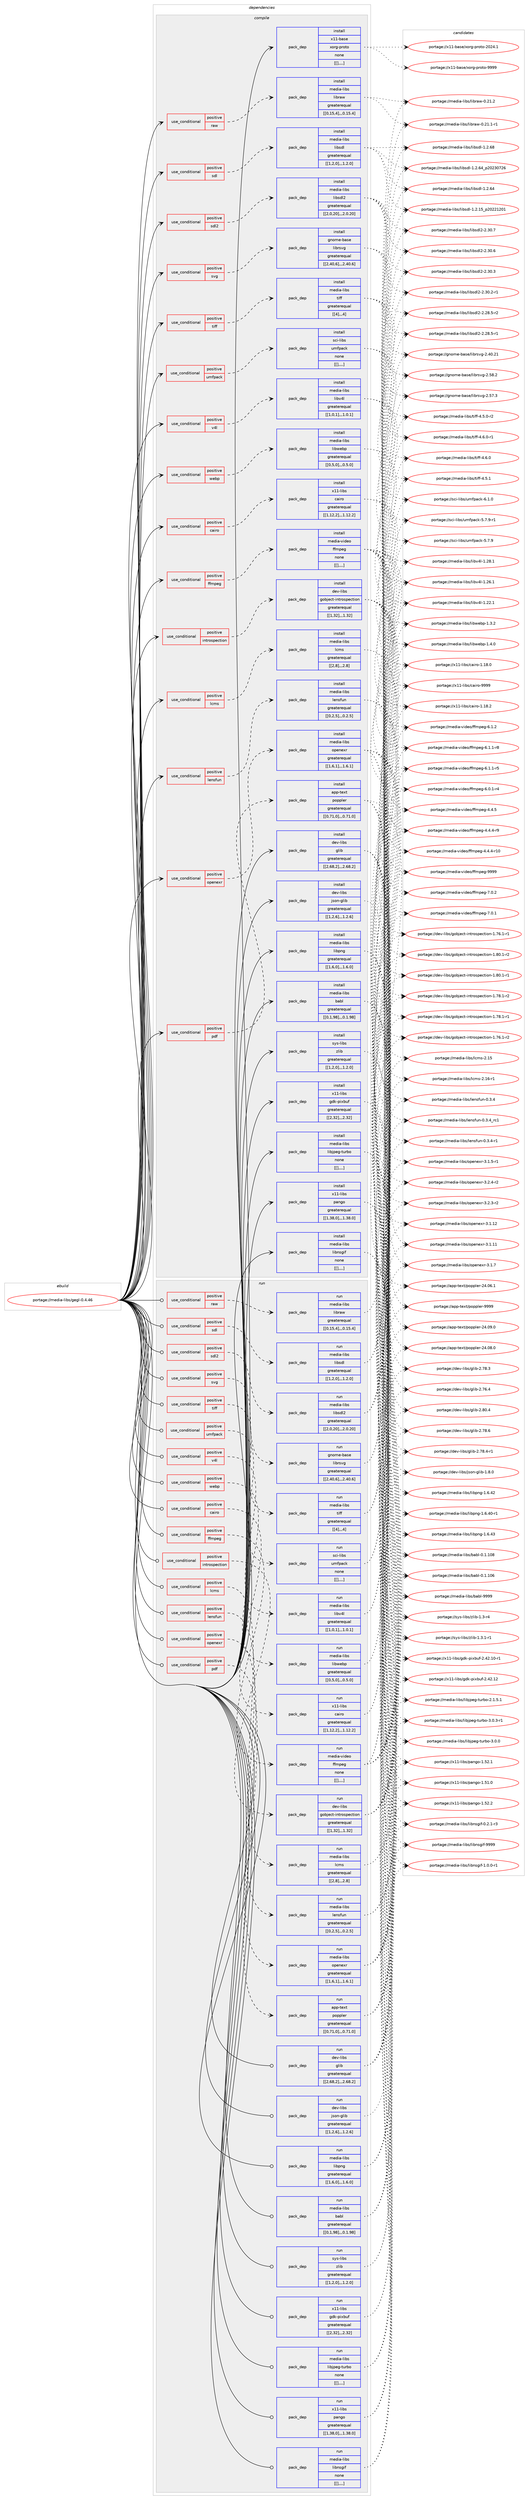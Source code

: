digraph prolog {

# *************
# Graph options
# *************

newrank=true;
concentrate=true;
compound=true;
graph [rankdir=LR,fontname=Helvetica,fontsize=10,ranksep=1.5];#, ranksep=2.5, nodesep=0.2];
edge  [arrowhead=vee];
node  [fontname=Helvetica,fontsize=10];

# **********
# The ebuild
# **********

subgraph cluster_leftcol {
color=gray;
label=<<i>ebuild</i>>;
id [label="portage://media-libs/gegl-0.4.46", color=red, width=4, href="../media-libs/gegl-0.4.46.svg"];
}

# ****************
# The dependencies
# ****************

subgraph cluster_midcol {
color=gray;
label=<<i>dependencies</i>>;
subgraph cluster_compile {
fillcolor="#eeeeee";
style=filled;
label=<<i>compile</i>>;
subgraph cond78098 {
dependency312724 [label=<<TABLE BORDER="0" CELLBORDER="1" CELLSPACING="0" CELLPADDING="4"><TR><TD ROWSPAN="3" CELLPADDING="10">use_conditional</TD></TR><TR><TD>positive</TD></TR><TR><TD>cairo</TD></TR></TABLE>>, shape=none, color=red];
subgraph pack232102 {
dependency312725 [label=<<TABLE BORDER="0" CELLBORDER="1" CELLSPACING="0" CELLPADDING="4" WIDTH="220"><TR><TD ROWSPAN="6" CELLPADDING="30">pack_dep</TD></TR><TR><TD WIDTH="110">install</TD></TR><TR><TD>x11-libs</TD></TR><TR><TD>cairo</TD></TR><TR><TD>greaterequal</TD></TR><TR><TD>[[1,12,2],,,1.12.2]</TD></TR></TABLE>>, shape=none, color=blue];
}
dependency312724:e -> dependency312725:w [weight=20,style="dashed",arrowhead="vee"];
}
id:e -> dependency312724:w [weight=20,style="solid",arrowhead="vee"];
subgraph cond78099 {
dependency312726 [label=<<TABLE BORDER="0" CELLBORDER="1" CELLSPACING="0" CELLPADDING="4"><TR><TD ROWSPAN="3" CELLPADDING="10">use_conditional</TD></TR><TR><TD>positive</TD></TR><TR><TD>ffmpeg</TD></TR></TABLE>>, shape=none, color=red];
subgraph pack232103 {
dependency312727 [label=<<TABLE BORDER="0" CELLBORDER="1" CELLSPACING="0" CELLPADDING="4" WIDTH="220"><TR><TD ROWSPAN="6" CELLPADDING="30">pack_dep</TD></TR><TR><TD WIDTH="110">install</TD></TR><TR><TD>media-video</TD></TR><TR><TD>ffmpeg</TD></TR><TR><TD>none</TD></TR><TR><TD>[[],,,,]</TD></TR></TABLE>>, shape=none, color=blue];
}
dependency312726:e -> dependency312727:w [weight=20,style="dashed",arrowhead="vee"];
}
id:e -> dependency312726:w [weight=20,style="solid",arrowhead="vee"];
subgraph cond78100 {
dependency312728 [label=<<TABLE BORDER="0" CELLBORDER="1" CELLSPACING="0" CELLPADDING="4"><TR><TD ROWSPAN="3" CELLPADDING="10">use_conditional</TD></TR><TR><TD>positive</TD></TR><TR><TD>introspection</TD></TR></TABLE>>, shape=none, color=red];
subgraph pack232104 {
dependency312729 [label=<<TABLE BORDER="0" CELLBORDER="1" CELLSPACING="0" CELLPADDING="4" WIDTH="220"><TR><TD ROWSPAN="6" CELLPADDING="30">pack_dep</TD></TR><TR><TD WIDTH="110">install</TD></TR><TR><TD>dev-libs</TD></TR><TR><TD>gobject-introspection</TD></TR><TR><TD>greaterequal</TD></TR><TR><TD>[[1,32],,,1.32]</TD></TR></TABLE>>, shape=none, color=blue];
}
dependency312728:e -> dependency312729:w [weight=20,style="dashed",arrowhead="vee"];
}
id:e -> dependency312728:w [weight=20,style="solid",arrowhead="vee"];
subgraph cond78101 {
dependency312730 [label=<<TABLE BORDER="0" CELLBORDER="1" CELLSPACING="0" CELLPADDING="4"><TR><TD ROWSPAN="3" CELLPADDING="10">use_conditional</TD></TR><TR><TD>positive</TD></TR><TR><TD>lcms</TD></TR></TABLE>>, shape=none, color=red];
subgraph pack232105 {
dependency312731 [label=<<TABLE BORDER="0" CELLBORDER="1" CELLSPACING="0" CELLPADDING="4" WIDTH="220"><TR><TD ROWSPAN="6" CELLPADDING="30">pack_dep</TD></TR><TR><TD WIDTH="110">install</TD></TR><TR><TD>media-libs</TD></TR><TR><TD>lcms</TD></TR><TR><TD>greaterequal</TD></TR><TR><TD>[[2,8],,,2.8]</TD></TR></TABLE>>, shape=none, color=blue];
}
dependency312730:e -> dependency312731:w [weight=20,style="dashed",arrowhead="vee"];
}
id:e -> dependency312730:w [weight=20,style="solid",arrowhead="vee"];
subgraph cond78102 {
dependency312732 [label=<<TABLE BORDER="0" CELLBORDER="1" CELLSPACING="0" CELLPADDING="4"><TR><TD ROWSPAN="3" CELLPADDING="10">use_conditional</TD></TR><TR><TD>positive</TD></TR><TR><TD>lensfun</TD></TR></TABLE>>, shape=none, color=red];
subgraph pack232106 {
dependency312733 [label=<<TABLE BORDER="0" CELLBORDER="1" CELLSPACING="0" CELLPADDING="4" WIDTH="220"><TR><TD ROWSPAN="6" CELLPADDING="30">pack_dep</TD></TR><TR><TD WIDTH="110">install</TD></TR><TR><TD>media-libs</TD></TR><TR><TD>lensfun</TD></TR><TR><TD>greaterequal</TD></TR><TR><TD>[[0,2,5],,,0.2.5]</TD></TR></TABLE>>, shape=none, color=blue];
}
dependency312732:e -> dependency312733:w [weight=20,style="dashed",arrowhead="vee"];
}
id:e -> dependency312732:w [weight=20,style="solid",arrowhead="vee"];
subgraph cond78103 {
dependency312734 [label=<<TABLE BORDER="0" CELLBORDER="1" CELLSPACING="0" CELLPADDING="4"><TR><TD ROWSPAN="3" CELLPADDING="10">use_conditional</TD></TR><TR><TD>positive</TD></TR><TR><TD>openexr</TD></TR></TABLE>>, shape=none, color=red];
subgraph pack232107 {
dependency312735 [label=<<TABLE BORDER="0" CELLBORDER="1" CELLSPACING="0" CELLPADDING="4" WIDTH="220"><TR><TD ROWSPAN="6" CELLPADDING="30">pack_dep</TD></TR><TR><TD WIDTH="110">install</TD></TR><TR><TD>media-libs</TD></TR><TR><TD>openexr</TD></TR><TR><TD>greaterequal</TD></TR><TR><TD>[[1,6,1],,,1.6.1]</TD></TR></TABLE>>, shape=none, color=blue];
}
dependency312734:e -> dependency312735:w [weight=20,style="dashed",arrowhead="vee"];
}
id:e -> dependency312734:w [weight=20,style="solid",arrowhead="vee"];
subgraph cond78104 {
dependency312736 [label=<<TABLE BORDER="0" CELLBORDER="1" CELLSPACING="0" CELLPADDING="4"><TR><TD ROWSPAN="3" CELLPADDING="10">use_conditional</TD></TR><TR><TD>positive</TD></TR><TR><TD>pdf</TD></TR></TABLE>>, shape=none, color=red];
subgraph pack232108 {
dependency312737 [label=<<TABLE BORDER="0" CELLBORDER="1" CELLSPACING="0" CELLPADDING="4" WIDTH="220"><TR><TD ROWSPAN="6" CELLPADDING="30">pack_dep</TD></TR><TR><TD WIDTH="110">install</TD></TR><TR><TD>app-text</TD></TR><TR><TD>poppler</TD></TR><TR><TD>greaterequal</TD></TR><TR><TD>[[0,71,0],,,0.71.0]</TD></TR></TABLE>>, shape=none, color=blue];
}
dependency312736:e -> dependency312737:w [weight=20,style="dashed",arrowhead="vee"];
}
id:e -> dependency312736:w [weight=20,style="solid",arrowhead="vee"];
subgraph cond78105 {
dependency312738 [label=<<TABLE BORDER="0" CELLBORDER="1" CELLSPACING="0" CELLPADDING="4"><TR><TD ROWSPAN="3" CELLPADDING="10">use_conditional</TD></TR><TR><TD>positive</TD></TR><TR><TD>raw</TD></TR></TABLE>>, shape=none, color=red];
subgraph pack232109 {
dependency312739 [label=<<TABLE BORDER="0" CELLBORDER="1" CELLSPACING="0" CELLPADDING="4" WIDTH="220"><TR><TD ROWSPAN="6" CELLPADDING="30">pack_dep</TD></TR><TR><TD WIDTH="110">install</TD></TR><TR><TD>media-libs</TD></TR><TR><TD>libraw</TD></TR><TR><TD>greaterequal</TD></TR><TR><TD>[[0,15,4],,,0.15.4]</TD></TR></TABLE>>, shape=none, color=blue];
}
dependency312738:e -> dependency312739:w [weight=20,style="dashed",arrowhead="vee"];
}
id:e -> dependency312738:w [weight=20,style="solid",arrowhead="vee"];
subgraph cond78106 {
dependency312740 [label=<<TABLE BORDER="0" CELLBORDER="1" CELLSPACING="0" CELLPADDING="4"><TR><TD ROWSPAN="3" CELLPADDING="10">use_conditional</TD></TR><TR><TD>positive</TD></TR><TR><TD>sdl</TD></TR></TABLE>>, shape=none, color=red];
subgraph pack232110 {
dependency312741 [label=<<TABLE BORDER="0" CELLBORDER="1" CELLSPACING="0" CELLPADDING="4" WIDTH="220"><TR><TD ROWSPAN="6" CELLPADDING="30">pack_dep</TD></TR><TR><TD WIDTH="110">install</TD></TR><TR><TD>media-libs</TD></TR><TR><TD>libsdl</TD></TR><TR><TD>greaterequal</TD></TR><TR><TD>[[1,2,0],,,1.2.0]</TD></TR></TABLE>>, shape=none, color=blue];
}
dependency312740:e -> dependency312741:w [weight=20,style="dashed",arrowhead="vee"];
}
id:e -> dependency312740:w [weight=20,style="solid",arrowhead="vee"];
subgraph cond78107 {
dependency312742 [label=<<TABLE BORDER="0" CELLBORDER="1" CELLSPACING="0" CELLPADDING="4"><TR><TD ROWSPAN="3" CELLPADDING="10">use_conditional</TD></TR><TR><TD>positive</TD></TR><TR><TD>sdl2</TD></TR></TABLE>>, shape=none, color=red];
subgraph pack232111 {
dependency312743 [label=<<TABLE BORDER="0" CELLBORDER="1" CELLSPACING="0" CELLPADDING="4" WIDTH="220"><TR><TD ROWSPAN="6" CELLPADDING="30">pack_dep</TD></TR><TR><TD WIDTH="110">install</TD></TR><TR><TD>media-libs</TD></TR><TR><TD>libsdl2</TD></TR><TR><TD>greaterequal</TD></TR><TR><TD>[[2,0,20],,,2.0.20]</TD></TR></TABLE>>, shape=none, color=blue];
}
dependency312742:e -> dependency312743:w [weight=20,style="dashed",arrowhead="vee"];
}
id:e -> dependency312742:w [weight=20,style="solid",arrowhead="vee"];
subgraph cond78108 {
dependency312744 [label=<<TABLE BORDER="0" CELLBORDER="1" CELLSPACING="0" CELLPADDING="4"><TR><TD ROWSPAN="3" CELLPADDING="10">use_conditional</TD></TR><TR><TD>positive</TD></TR><TR><TD>svg</TD></TR></TABLE>>, shape=none, color=red];
subgraph pack232112 {
dependency312745 [label=<<TABLE BORDER="0" CELLBORDER="1" CELLSPACING="0" CELLPADDING="4" WIDTH="220"><TR><TD ROWSPAN="6" CELLPADDING="30">pack_dep</TD></TR><TR><TD WIDTH="110">install</TD></TR><TR><TD>gnome-base</TD></TR><TR><TD>librsvg</TD></TR><TR><TD>greaterequal</TD></TR><TR><TD>[[2,40,6],,,2.40.6]</TD></TR></TABLE>>, shape=none, color=blue];
}
dependency312744:e -> dependency312745:w [weight=20,style="dashed",arrowhead="vee"];
}
id:e -> dependency312744:w [weight=20,style="solid",arrowhead="vee"];
subgraph cond78109 {
dependency312746 [label=<<TABLE BORDER="0" CELLBORDER="1" CELLSPACING="0" CELLPADDING="4"><TR><TD ROWSPAN="3" CELLPADDING="10">use_conditional</TD></TR><TR><TD>positive</TD></TR><TR><TD>tiff</TD></TR></TABLE>>, shape=none, color=red];
subgraph pack232113 {
dependency312747 [label=<<TABLE BORDER="0" CELLBORDER="1" CELLSPACING="0" CELLPADDING="4" WIDTH="220"><TR><TD ROWSPAN="6" CELLPADDING="30">pack_dep</TD></TR><TR><TD WIDTH="110">install</TD></TR><TR><TD>media-libs</TD></TR><TR><TD>tiff</TD></TR><TR><TD>greaterequal</TD></TR><TR><TD>[[4],,,4]</TD></TR></TABLE>>, shape=none, color=blue];
}
dependency312746:e -> dependency312747:w [weight=20,style="dashed",arrowhead="vee"];
}
id:e -> dependency312746:w [weight=20,style="solid",arrowhead="vee"];
subgraph cond78110 {
dependency312748 [label=<<TABLE BORDER="0" CELLBORDER="1" CELLSPACING="0" CELLPADDING="4"><TR><TD ROWSPAN="3" CELLPADDING="10">use_conditional</TD></TR><TR><TD>positive</TD></TR><TR><TD>umfpack</TD></TR></TABLE>>, shape=none, color=red];
subgraph pack232114 {
dependency312749 [label=<<TABLE BORDER="0" CELLBORDER="1" CELLSPACING="0" CELLPADDING="4" WIDTH="220"><TR><TD ROWSPAN="6" CELLPADDING="30">pack_dep</TD></TR><TR><TD WIDTH="110">install</TD></TR><TR><TD>sci-libs</TD></TR><TR><TD>umfpack</TD></TR><TR><TD>none</TD></TR><TR><TD>[[],,,,]</TD></TR></TABLE>>, shape=none, color=blue];
}
dependency312748:e -> dependency312749:w [weight=20,style="dashed",arrowhead="vee"];
}
id:e -> dependency312748:w [weight=20,style="solid",arrowhead="vee"];
subgraph cond78111 {
dependency312750 [label=<<TABLE BORDER="0" CELLBORDER="1" CELLSPACING="0" CELLPADDING="4"><TR><TD ROWSPAN="3" CELLPADDING="10">use_conditional</TD></TR><TR><TD>positive</TD></TR><TR><TD>v4l</TD></TR></TABLE>>, shape=none, color=red];
subgraph pack232115 {
dependency312751 [label=<<TABLE BORDER="0" CELLBORDER="1" CELLSPACING="0" CELLPADDING="4" WIDTH="220"><TR><TD ROWSPAN="6" CELLPADDING="30">pack_dep</TD></TR><TR><TD WIDTH="110">install</TD></TR><TR><TD>media-libs</TD></TR><TR><TD>libv4l</TD></TR><TR><TD>greaterequal</TD></TR><TR><TD>[[1,0,1],,,1.0.1]</TD></TR></TABLE>>, shape=none, color=blue];
}
dependency312750:e -> dependency312751:w [weight=20,style="dashed",arrowhead="vee"];
}
id:e -> dependency312750:w [weight=20,style="solid",arrowhead="vee"];
subgraph cond78112 {
dependency312752 [label=<<TABLE BORDER="0" CELLBORDER="1" CELLSPACING="0" CELLPADDING="4"><TR><TD ROWSPAN="3" CELLPADDING="10">use_conditional</TD></TR><TR><TD>positive</TD></TR><TR><TD>webp</TD></TR></TABLE>>, shape=none, color=red];
subgraph pack232116 {
dependency312753 [label=<<TABLE BORDER="0" CELLBORDER="1" CELLSPACING="0" CELLPADDING="4" WIDTH="220"><TR><TD ROWSPAN="6" CELLPADDING="30">pack_dep</TD></TR><TR><TD WIDTH="110">install</TD></TR><TR><TD>media-libs</TD></TR><TR><TD>libwebp</TD></TR><TR><TD>greaterequal</TD></TR><TR><TD>[[0,5,0],,,0.5.0]</TD></TR></TABLE>>, shape=none, color=blue];
}
dependency312752:e -> dependency312753:w [weight=20,style="dashed",arrowhead="vee"];
}
id:e -> dependency312752:w [weight=20,style="solid",arrowhead="vee"];
subgraph pack232117 {
dependency312754 [label=<<TABLE BORDER="0" CELLBORDER="1" CELLSPACING="0" CELLPADDING="4" WIDTH="220"><TR><TD ROWSPAN="6" CELLPADDING="30">pack_dep</TD></TR><TR><TD WIDTH="110">install</TD></TR><TR><TD>dev-libs</TD></TR><TR><TD>glib</TD></TR><TR><TD>greaterequal</TD></TR><TR><TD>[[2,68,2],,,2.68.2]</TD></TR></TABLE>>, shape=none, color=blue];
}
id:e -> dependency312754:w [weight=20,style="solid",arrowhead="vee"];
subgraph pack232118 {
dependency312755 [label=<<TABLE BORDER="0" CELLBORDER="1" CELLSPACING="0" CELLPADDING="4" WIDTH="220"><TR><TD ROWSPAN="6" CELLPADDING="30">pack_dep</TD></TR><TR><TD WIDTH="110">install</TD></TR><TR><TD>dev-libs</TD></TR><TR><TD>json-glib</TD></TR><TR><TD>greaterequal</TD></TR><TR><TD>[[1,2,6],,,1.2.6]</TD></TR></TABLE>>, shape=none, color=blue];
}
id:e -> dependency312755:w [weight=20,style="solid",arrowhead="vee"];
subgraph pack232119 {
dependency312756 [label=<<TABLE BORDER="0" CELLBORDER="1" CELLSPACING="0" CELLPADDING="4" WIDTH="220"><TR><TD ROWSPAN="6" CELLPADDING="30">pack_dep</TD></TR><TR><TD WIDTH="110">install</TD></TR><TR><TD>media-libs</TD></TR><TR><TD>babl</TD></TR><TR><TD>greaterequal</TD></TR><TR><TD>[[0,1,98],,,0.1.98]</TD></TR></TABLE>>, shape=none, color=blue];
}
id:e -> dependency312756:w [weight=20,style="solid",arrowhead="vee"];
subgraph pack232120 {
dependency312757 [label=<<TABLE BORDER="0" CELLBORDER="1" CELLSPACING="0" CELLPADDING="4" WIDTH="220"><TR><TD ROWSPAN="6" CELLPADDING="30">pack_dep</TD></TR><TR><TD WIDTH="110">install</TD></TR><TR><TD>media-libs</TD></TR><TR><TD>libjpeg-turbo</TD></TR><TR><TD>none</TD></TR><TR><TD>[[],,,,]</TD></TR></TABLE>>, shape=none, color=blue];
}
id:e -> dependency312757:w [weight=20,style="solid",arrowhead="vee"];
subgraph pack232121 {
dependency312758 [label=<<TABLE BORDER="0" CELLBORDER="1" CELLSPACING="0" CELLPADDING="4" WIDTH="220"><TR><TD ROWSPAN="6" CELLPADDING="30">pack_dep</TD></TR><TR><TD WIDTH="110">install</TD></TR><TR><TD>media-libs</TD></TR><TR><TD>libnsgif</TD></TR><TR><TD>none</TD></TR><TR><TD>[[],,,,]</TD></TR></TABLE>>, shape=none, color=blue];
}
id:e -> dependency312758:w [weight=20,style="solid",arrowhead="vee"];
subgraph pack232122 {
dependency312759 [label=<<TABLE BORDER="0" CELLBORDER="1" CELLSPACING="0" CELLPADDING="4" WIDTH="220"><TR><TD ROWSPAN="6" CELLPADDING="30">pack_dep</TD></TR><TR><TD WIDTH="110">install</TD></TR><TR><TD>media-libs</TD></TR><TR><TD>libpng</TD></TR><TR><TD>greaterequal</TD></TR><TR><TD>[[1,6,0],,,1.6.0]</TD></TR></TABLE>>, shape=none, color=blue];
}
id:e -> dependency312759:w [weight=20,style="solid",arrowhead="vee"];
subgraph pack232123 {
dependency312760 [label=<<TABLE BORDER="0" CELLBORDER="1" CELLSPACING="0" CELLPADDING="4" WIDTH="220"><TR><TD ROWSPAN="6" CELLPADDING="30">pack_dep</TD></TR><TR><TD WIDTH="110">install</TD></TR><TR><TD>sys-libs</TD></TR><TR><TD>zlib</TD></TR><TR><TD>greaterequal</TD></TR><TR><TD>[[1,2,0],,,1.2.0]</TD></TR></TABLE>>, shape=none, color=blue];
}
id:e -> dependency312760:w [weight=20,style="solid",arrowhead="vee"];
subgraph pack232124 {
dependency312761 [label=<<TABLE BORDER="0" CELLBORDER="1" CELLSPACING="0" CELLPADDING="4" WIDTH="220"><TR><TD ROWSPAN="6" CELLPADDING="30">pack_dep</TD></TR><TR><TD WIDTH="110">install</TD></TR><TR><TD>x11-base</TD></TR><TR><TD>xorg-proto</TD></TR><TR><TD>none</TD></TR><TR><TD>[[],,,,]</TD></TR></TABLE>>, shape=none, color=blue];
}
id:e -> dependency312761:w [weight=20,style="solid",arrowhead="vee"];
subgraph pack232125 {
dependency312762 [label=<<TABLE BORDER="0" CELLBORDER="1" CELLSPACING="0" CELLPADDING="4" WIDTH="220"><TR><TD ROWSPAN="6" CELLPADDING="30">pack_dep</TD></TR><TR><TD WIDTH="110">install</TD></TR><TR><TD>x11-libs</TD></TR><TR><TD>gdk-pixbuf</TD></TR><TR><TD>greaterequal</TD></TR><TR><TD>[[2,32],,,2.32]</TD></TR></TABLE>>, shape=none, color=blue];
}
id:e -> dependency312762:w [weight=20,style="solid",arrowhead="vee"];
subgraph pack232126 {
dependency312763 [label=<<TABLE BORDER="0" CELLBORDER="1" CELLSPACING="0" CELLPADDING="4" WIDTH="220"><TR><TD ROWSPAN="6" CELLPADDING="30">pack_dep</TD></TR><TR><TD WIDTH="110">install</TD></TR><TR><TD>x11-libs</TD></TR><TR><TD>pango</TD></TR><TR><TD>greaterequal</TD></TR><TR><TD>[[1,38,0],,,1.38.0]</TD></TR></TABLE>>, shape=none, color=blue];
}
id:e -> dependency312763:w [weight=20,style="solid",arrowhead="vee"];
}
subgraph cluster_compileandrun {
fillcolor="#eeeeee";
style=filled;
label=<<i>compile and run</i>>;
}
subgraph cluster_run {
fillcolor="#eeeeee";
style=filled;
label=<<i>run</i>>;
subgraph cond78113 {
dependency312764 [label=<<TABLE BORDER="0" CELLBORDER="1" CELLSPACING="0" CELLPADDING="4"><TR><TD ROWSPAN="3" CELLPADDING="10">use_conditional</TD></TR><TR><TD>positive</TD></TR><TR><TD>cairo</TD></TR></TABLE>>, shape=none, color=red];
subgraph pack232127 {
dependency312765 [label=<<TABLE BORDER="0" CELLBORDER="1" CELLSPACING="0" CELLPADDING="4" WIDTH="220"><TR><TD ROWSPAN="6" CELLPADDING="30">pack_dep</TD></TR><TR><TD WIDTH="110">run</TD></TR><TR><TD>x11-libs</TD></TR><TR><TD>cairo</TD></TR><TR><TD>greaterequal</TD></TR><TR><TD>[[1,12,2],,,1.12.2]</TD></TR></TABLE>>, shape=none, color=blue];
}
dependency312764:e -> dependency312765:w [weight=20,style="dashed",arrowhead="vee"];
}
id:e -> dependency312764:w [weight=20,style="solid",arrowhead="odot"];
subgraph cond78114 {
dependency312766 [label=<<TABLE BORDER="0" CELLBORDER="1" CELLSPACING="0" CELLPADDING="4"><TR><TD ROWSPAN="3" CELLPADDING="10">use_conditional</TD></TR><TR><TD>positive</TD></TR><TR><TD>ffmpeg</TD></TR></TABLE>>, shape=none, color=red];
subgraph pack232128 {
dependency312767 [label=<<TABLE BORDER="0" CELLBORDER="1" CELLSPACING="0" CELLPADDING="4" WIDTH="220"><TR><TD ROWSPAN="6" CELLPADDING="30">pack_dep</TD></TR><TR><TD WIDTH="110">run</TD></TR><TR><TD>media-video</TD></TR><TR><TD>ffmpeg</TD></TR><TR><TD>none</TD></TR><TR><TD>[[],,,,]</TD></TR></TABLE>>, shape=none, color=blue];
}
dependency312766:e -> dependency312767:w [weight=20,style="dashed",arrowhead="vee"];
}
id:e -> dependency312766:w [weight=20,style="solid",arrowhead="odot"];
subgraph cond78115 {
dependency312768 [label=<<TABLE BORDER="0" CELLBORDER="1" CELLSPACING="0" CELLPADDING="4"><TR><TD ROWSPAN="3" CELLPADDING="10">use_conditional</TD></TR><TR><TD>positive</TD></TR><TR><TD>introspection</TD></TR></TABLE>>, shape=none, color=red];
subgraph pack232129 {
dependency312769 [label=<<TABLE BORDER="0" CELLBORDER="1" CELLSPACING="0" CELLPADDING="4" WIDTH="220"><TR><TD ROWSPAN="6" CELLPADDING="30">pack_dep</TD></TR><TR><TD WIDTH="110">run</TD></TR><TR><TD>dev-libs</TD></TR><TR><TD>gobject-introspection</TD></TR><TR><TD>greaterequal</TD></TR><TR><TD>[[1,32],,,1.32]</TD></TR></TABLE>>, shape=none, color=blue];
}
dependency312768:e -> dependency312769:w [weight=20,style="dashed",arrowhead="vee"];
}
id:e -> dependency312768:w [weight=20,style="solid",arrowhead="odot"];
subgraph cond78116 {
dependency312770 [label=<<TABLE BORDER="0" CELLBORDER="1" CELLSPACING="0" CELLPADDING="4"><TR><TD ROWSPAN="3" CELLPADDING="10">use_conditional</TD></TR><TR><TD>positive</TD></TR><TR><TD>lcms</TD></TR></TABLE>>, shape=none, color=red];
subgraph pack232130 {
dependency312771 [label=<<TABLE BORDER="0" CELLBORDER="1" CELLSPACING="0" CELLPADDING="4" WIDTH="220"><TR><TD ROWSPAN="6" CELLPADDING="30">pack_dep</TD></TR><TR><TD WIDTH="110">run</TD></TR><TR><TD>media-libs</TD></TR><TR><TD>lcms</TD></TR><TR><TD>greaterequal</TD></TR><TR><TD>[[2,8],,,2.8]</TD></TR></TABLE>>, shape=none, color=blue];
}
dependency312770:e -> dependency312771:w [weight=20,style="dashed",arrowhead="vee"];
}
id:e -> dependency312770:w [weight=20,style="solid",arrowhead="odot"];
subgraph cond78117 {
dependency312772 [label=<<TABLE BORDER="0" CELLBORDER="1" CELLSPACING="0" CELLPADDING="4"><TR><TD ROWSPAN="3" CELLPADDING="10">use_conditional</TD></TR><TR><TD>positive</TD></TR><TR><TD>lensfun</TD></TR></TABLE>>, shape=none, color=red];
subgraph pack232131 {
dependency312773 [label=<<TABLE BORDER="0" CELLBORDER="1" CELLSPACING="0" CELLPADDING="4" WIDTH="220"><TR><TD ROWSPAN="6" CELLPADDING="30">pack_dep</TD></TR><TR><TD WIDTH="110">run</TD></TR><TR><TD>media-libs</TD></TR><TR><TD>lensfun</TD></TR><TR><TD>greaterequal</TD></TR><TR><TD>[[0,2,5],,,0.2.5]</TD></TR></TABLE>>, shape=none, color=blue];
}
dependency312772:e -> dependency312773:w [weight=20,style="dashed",arrowhead="vee"];
}
id:e -> dependency312772:w [weight=20,style="solid",arrowhead="odot"];
subgraph cond78118 {
dependency312774 [label=<<TABLE BORDER="0" CELLBORDER="1" CELLSPACING="0" CELLPADDING="4"><TR><TD ROWSPAN="3" CELLPADDING="10">use_conditional</TD></TR><TR><TD>positive</TD></TR><TR><TD>openexr</TD></TR></TABLE>>, shape=none, color=red];
subgraph pack232132 {
dependency312775 [label=<<TABLE BORDER="0" CELLBORDER="1" CELLSPACING="0" CELLPADDING="4" WIDTH="220"><TR><TD ROWSPAN="6" CELLPADDING="30">pack_dep</TD></TR><TR><TD WIDTH="110">run</TD></TR><TR><TD>media-libs</TD></TR><TR><TD>openexr</TD></TR><TR><TD>greaterequal</TD></TR><TR><TD>[[1,6,1],,,1.6.1]</TD></TR></TABLE>>, shape=none, color=blue];
}
dependency312774:e -> dependency312775:w [weight=20,style="dashed",arrowhead="vee"];
}
id:e -> dependency312774:w [weight=20,style="solid",arrowhead="odot"];
subgraph cond78119 {
dependency312776 [label=<<TABLE BORDER="0" CELLBORDER="1" CELLSPACING="0" CELLPADDING="4"><TR><TD ROWSPAN="3" CELLPADDING="10">use_conditional</TD></TR><TR><TD>positive</TD></TR><TR><TD>pdf</TD></TR></TABLE>>, shape=none, color=red];
subgraph pack232133 {
dependency312777 [label=<<TABLE BORDER="0" CELLBORDER="1" CELLSPACING="0" CELLPADDING="4" WIDTH="220"><TR><TD ROWSPAN="6" CELLPADDING="30">pack_dep</TD></TR><TR><TD WIDTH="110">run</TD></TR><TR><TD>app-text</TD></TR><TR><TD>poppler</TD></TR><TR><TD>greaterequal</TD></TR><TR><TD>[[0,71,0],,,0.71.0]</TD></TR></TABLE>>, shape=none, color=blue];
}
dependency312776:e -> dependency312777:w [weight=20,style="dashed",arrowhead="vee"];
}
id:e -> dependency312776:w [weight=20,style="solid",arrowhead="odot"];
subgraph cond78120 {
dependency312778 [label=<<TABLE BORDER="0" CELLBORDER="1" CELLSPACING="0" CELLPADDING="4"><TR><TD ROWSPAN="3" CELLPADDING="10">use_conditional</TD></TR><TR><TD>positive</TD></TR><TR><TD>raw</TD></TR></TABLE>>, shape=none, color=red];
subgraph pack232134 {
dependency312779 [label=<<TABLE BORDER="0" CELLBORDER="1" CELLSPACING="0" CELLPADDING="4" WIDTH="220"><TR><TD ROWSPAN="6" CELLPADDING="30">pack_dep</TD></TR><TR><TD WIDTH="110">run</TD></TR><TR><TD>media-libs</TD></TR><TR><TD>libraw</TD></TR><TR><TD>greaterequal</TD></TR><TR><TD>[[0,15,4],,,0.15.4]</TD></TR></TABLE>>, shape=none, color=blue];
}
dependency312778:e -> dependency312779:w [weight=20,style="dashed",arrowhead="vee"];
}
id:e -> dependency312778:w [weight=20,style="solid",arrowhead="odot"];
subgraph cond78121 {
dependency312780 [label=<<TABLE BORDER="0" CELLBORDER="1" CELLSPACING="0" CELLPADDING="4"><TR><TD ROWSPAN="3" CELLPADDING="10">use_conditional</TD></TR><TR><TD>positive</TD></TR><TR><TD>sdl</TD></TR></TABLE>>, shape=none, color=red];
subgraph pack232135 {
dependency312781 [label=<<TABLE BORDER="0" CELLBORDER="1" CELLSPACING="0" CELLPADDING="4" WIDTH="220"><TR><TD ROWSPAN="6" CELLPADDING="30">pack_dep</TD></TR><TR><TD WIDTH="110">run</TD></TR><TR><TD>media-libs</TD></TR><TR><TD>libsdl</TD></TR><TR><TD>greaterequal</TD></TR><TR><TD>[[1,2,0],,,1.2.0]</TD></TR></TABLE>>, shape=none, color=blue];
}
dependency312780:e -> dependency312781:w [weight=20,style="dashed",arrowhead="vee"];
}
id:e -> dependency312780:w [weight=20,style="solid",arrowhead="odot"];
subgraph cond78122 {
dependency312782 [label=<<TABLE BORDER="0" CELLBORDER="1" CELLSPACING="0" CELLPADDING="4"><TR><TD ROWSPAN="3" CELLPADDING="10">use_conditional</TD></TR><TR><TD>positive</TD></TR><TR><TD>sdl2</TD></TR></TABLE>>, shape=none, color=red];
subgraph pack232136 {
dependency312783 [label=<<TABLE BORDER="0" CELLBORDER="1" CELLSPACING="0" CELLPADDING="4" WIDTH="220"><TR><TD ROWSPAN="6" CELLPADDING="30">pack_dep</TD></TR><TR><TD WIDTH="110">run</TD></TR><TR><TD>media-libs</TD></TR><TR><TD>libsdl2</TD></TR><TR><TD>greaterequal</TD></TR><TR><TD>[[2,0,20],,,2.0.20]</TD></TR></TABLE>>, shape=none, color=blue];
}
dependency312782:e -> dependency312783:w [weight=20,style="dashed",arrowhead="vee"];
}
id:e -> dependency312782:w [weight=20,style="solid",arrowhead="odot"];
subgraph cond78123 {
dependency312784 [label=<<TABLE BORDER="0" CELLBORDER="1" CELLSPACING="0" CELLPADDING="4"><TR><TD ROWSPAN="3" CELLPADDING="10">use_conditional</TD></TR><TR><TD>positive</TD></TR><TR><TD>svg</TD></TR></TABLE>>, shape=none, color=red];
subgraph pack232137 {
dependency312785 [label=<<TABLE BORDER="0" CELLBORDER="1" CELLSPACING="0" CELLPADDING="4" WIDTH="220"><TR><TD ROWSPAN="6" CELLPADDING="30">pack_dep</TD></TR><TR><TD WIDTH="110">run</TD></TR><TR><TD>gnome-base</TD></TR><TR><TD>librsvg</TD></TR><TR><TD>greaterequal</TD></TR><TR><TD>[[2,40,6],,,2.40.6]</TD></TR></TABLE>>, shape=none, color=blue];
}
dependency312784:e -> dependency312785:w [weight=20,style="dashed",arrowhead="vee"];
}
id:e -> dependency312784:w [weight=20,style="solid",arrowhead="odot"];
subgraph cond78124 {
dependency312786 [label=<<TABLE BORDER="0" CELLBORDER="1" CELLSPACING="0" CELLPADDING="4"><TR><TD ROWSPAN="3" CELLPADDING="10">use_conditional</TD></TR><TR><TD>positive</TD></TR><TR><TD>tiff</TD></TR></TABLE>>, shape=none, color=red];
subgraph pack232138 {
dependency312787 [label=<<TABLE BORDER="0" CELLBORDER="1" CELLSPACING="0" CELLPADDING="4" WIDTH="220"><TR><TD ROWSPAN="6" CELLPADDING="30">pack_dep</TD></TR><TR><TD WIDTH="110">run</TD></TR><TR><TD>media-libs</TD></TR><TR><TD>tiff</TD></TR><TR><TD>greaterequal</TD></TR><TR><TD>[[4],,,4]</TD></TR></TABLE>>, shape=none, color=blue];
}
dependency312786:e -> dependency312787:w [weight=20,style="dashed",arrowhead="vee"];
}
id:e -> dependency312786:w [weight=20,style="solid",arrowhead="odot"];
subgraph cond78125 {
dependency312788 [label=<<TABLE BORDER="0" CELLBORDER="1" CELLSPACING="0" CELLPADDING="4"><TR><TD ROWSPAN="3" CELLPADDING="10">use_conditional</TD></TR><TR><TD>positive</TD></TR><TR><TD>umfpack</TD></TR></TABLE>>, shape=none, color=red];
subgraph pack232139 {
dependency312789 [label=<<TABLE BORDER="0" CELLBORDER="1" CELLSPACING="0" CELLPADDING="4" WIDTH="220"><TR><TD ROWSPAN="6" CELLPADDING="30">pack_dep</TD></TR><TR><TD WIDTH="110">run</TD></TR><TR><TD>sci-libs</TD></TR><TR><TD>umfpack</TD></TR><TR><TD>none</TD></TR><TR><TD>[[],,,,]</TD></TR></TABLE>>, shape=none, color=blue];
}
dependency312788:e -> dependency312789:w [weight=20,style="dashed",arrowhead="vee"];
}
id:e -> dependency312788:w [weight=20,style="solid",arrowhead="odot"];
subgraph cond78126 {
dependency312790 [label=<<TABLE BORDER="0" CELLBORDER="1" CELLSPACING="0" CELLPADDING="4"><TR><TD ROWSPAN="3" CELLPADDING="10">use_conditional</TD></TR><TR><TD>positive</TD></TR><TR><TD>v4l</TD></TR></TABLE>>, shape=none, color=red];
subgraph pack232140 {
dependency312791 [label=<<TABLE BORDER="0" CELLBORDER="1" CELLSPACING="0" CELLPADDING="4" WIDTH="220"><TR><TD ROWSPAN="6" CELLPADDING="30">pack_dep</TD></TR><TR><TD WIDTH="110">run</TD></TR><TR><TD>media-libs</TD></TR><TR><TD>libv4l</TD></TR><TR><TD>greaterequal</TD></TR><TR><TD>[[1,0,1],,,1.0.1]</TD></TR></TABLE>>, shape=none, color=blue];
}
dependency312790:e -> dependency312791:w [weight=20,style="dashed",arrowhead="vee"];
}
id:e -> dependency312790:w [weight=20,style="solid",arrowhead="odot"];
subgraph cond78127 {
dependency312792 [label=<<TABLE BORDER="0" CELLBORDER="1" CELLSPACING="0" CELLPADDING="4"><TR><TD ROWSPAN="3" CELLPADDING="10">use_conditional</TD></TR><TR><TD>positive</TD></TR><TR><TD>webp</TD></TR></TABLE>>, shape=none, color=red];
subgraph pack232141 {
dependency312793 [label=<<TABLE BORDER="0" CELLBORDER="1" CELLSPACING="0" CELLPADDING="4" WIDTH="220"><TR><TD ROWSPAN="6" CELLPADDING="30">pack_dep</TD></TR><TR><TD WIDTH="110">run</TD></TR><TR><TD>media-libs</TD></TR><TR><TD>libwebp</TD></TR><TR><TD>greaterequal</TD></TR><TR><TD>[[0,5,0],,,0.5.0]</TD></TR></TABLE>>, shape=none, color=blue];
}
dependency312792:e -> dependency312793:w [weight=20,style="dashed",arrowhead="vee"];
}
id:e -> dependency312792:w [weight=20,style="solid",arrowhead="odot"];
subgraph pack232142 {
dependency312794 [label=<<TABLE BORDER="0" CELLBORDER="1" CELLSPACING="0" CELLPADDING="4" WIDTH="220"><TR><TD ROWSPAN="6" CELLPADDING="30">pack_dep</TD></TR><TR><TD WIDTH="110">run</TD></TR><TR><TD>dev-libs</TD></TR><TR><TD>glib</TD></TR><TR><TD>greaterequal</TD></TR><TR><TD>[[2,68,2],,,2.68.2]</TD></TR></TABLE>>, shape=none, color=blue];
}
id:e -> dependency312794:w [weight=20,style="solid",arrowhead="odot"];
subgraph pack232143 {
dependency312795 [label=<<TABLE BORDER="0" CELLBORDER="1" CELLSPACING="0" CELLPADDING="4" WIDTH="220"><TR><TD ROWSPAN="6" CELLPADDING="30">pack_dep</TD></TR><TR><TD WIDTH="110">run</TD></TR><TR><TD>dev-libs</TD></TR><TR><TD>json-glib</TD></TR><TR><TD>greaterequal</TD></TR><TR><TD>[[1,2,6],,,1.2.6]</TD></TR></TABLE>>, shape=none, color=blue];
}
id:e -> dependency312795:w [weight=20,style="solid",arrowhead="odot"];
subgraph pack232144 {
dependency312796 [label=<<TABLE BORDER="0" CELLBORDER="1" CELLSPACING="0" CELLPADDING="4" WIDTH="220"><TR><TD ROWSPAN="6" CELLPADDING="30">pack_dep</TD></TR><TR><TD WIDTH="110">run</TD></TR><TR><TD>media-libs</TD></TR><TR><TD>babl</TD></TR><TR><TD>greaterequal</TD></TR><TR><TD>[[0,1,98],,,0.1.98]</TD></TR></TABLE>>, shape=none, color=blue];
}
id:e -> dependency312796:w [weight=20,style="solid",arrowhead="odot"];
subgraph pack232145 {
dependency312797 [label=<<TABLE BORDER="0" CELLBORDER="1" CELLSPACING="0" CELLPADDING="4" WIDTH="220"><TR><TD ROWSPAN="6" CELLPADDING="30">pack_dep</TD></TR><TR><TD WIDTH="110">run</TD></TR><TR><TD>media-libs</TD></TR><TR><TD>libjpeg-turbo</TD></TR><TR><TD>none</TD></TR><TR><TD>[[],,,,]</TD></TR></TABLE>>, shape=none, color=blue];
}
id:e -> dependency312797:w [weight=20,style="solid",arrowhead="odot"];
subgraph pack232146 {
dependency312798 [label=<<TABLE BORDER="0" CELLBORDER="1" CELLSPACING="0" CELLPADDING="4" WIDTH="220"><TR><TD ROWSPAN="6" CELLPADDING="30">pack_dep</TD></TR><TR><TD WIDTH="110">run</TD></TR><TR><TD>media-libs</TD></TR><TR><TD>libnsgif</TD></TR><TR><TD>none</TD></TR><TR><TD>[[],,,,]</TD></TR></TABLE>>, shape=none, color=blue];
}
id:e -> dependency312798:w [weight=20,style="solid",arrowhead="odot"];
subgraph pack232147 {
dependency312799 [label=<<TABLE BORDER="0" CELLBORDER="1" CELLSPACING="0" CELLPADDING="4" WIDTH="220"><TR><TD ROWSPAN="6" CELLPADDING="30">pack_dep</TD></TR><TR><TD WIDTH="110">run</TD></TR><TR><TD>media-libs</TD></TR><TR><TD>libpng</TD></TR><TR><TD>greaterequal</TD></TR><TR><TD>[[1,6,0],,,1.6.0]</TD></TR></TABLE>>, shape=none, color=blue];
}
id:e -> dependency312799:w [weight=20,style="solid",arrowhead="odot"];
subgraph pack232148 {
dependency312800 [label=<<TABLE BORDER="0" CELLBORDER="1" CELLSPACING="0" CELLPADDING="4" WIDTH="220"><TR><TD ROWSPAN="6" CELLPADDING="30">pack_dep</TD></TR><TR><TD WIDTH="110">run</TD></TR><TR><TD>sys-libs</TD></TR><TR><TD>zlib</TD></TR><TR><TD>greaterequal</TD></TR><TR><TD>[[1,2,0],,,1.2.0]</TD></TR></TABLE>>, shape=none, color=blue];
}
id:e -> dependency312800:w [weight=20,style="solid",arrowhead="odot"];
subgraph pack232149 {
dependency312801 [label=<<TABLE BORDER="0" CELLBORDER="1" CELLSPACING="0" CELLPADDING="4" WIDTH="220"><TR><TD ROWSPAN="6" CELLPADDING="30">pack_dep</TD></TR><TR><TD WIDTH="110">run</TD></TR><TR><TD>x11-libs</TD></TR><TR><TD>gdk-pixbuf</TD></TR><TR><TD>greaterequal</TD></TR><TR><TD>[[2,32],,,2.32]</TD></TR></TABLE>>, shape=none, color=blue];
}
id:e -> dependency312801:w [weight=20,style="solid",arrowhead="odot"];
subgraph pack232150 {
dependency312802 [label=<<TABLE BORDER="0" CELLBORDER="1" CELLSPACING="0" CELLPADDING="4" WIDTH="220"><TR><TD ROWSPAN="6" CELLPADDING="30">pack_dep</TD></TR><TR><TD WIDTH="110">run</TD></TR><TR><TD>x11-libs</TD></TR><TR><TD>pango</TD></TR><TR><TD>greaterequal</TD></TR><TR><TD>[[1,38,0],,,1.38.0]</TD></TR></TABLE>>, shape=none, color=blue];
}
id:e -> dependency312802:w [weight=20,style="solid",arrowhead="odot"];
}
}

# **************
# The candidates
# **************

subgraph cluster_choices {
rank=same;
color=gray;
label=<<i>candidates</i>>;

subgraph choice232102 {
color=black;
nodesep=1;
choice120494945108105981154799971051141114557575757 [label="portage://x11-libs/cairo-9999", color=red, width=4,href="../x11-libs/cairo-9999.svg"];
choice1204949451081059811547999710511411145494649564650 [label="portage://x11-libs/cairo-1.18.2", color=red, width=4,href="../x11-libs/cairo-1.18.2.svg"];
choice1204949451081059811547999710511411145494649564648 [label="portage://x11-libs/cairo-1.18.0", color=red, width=4,href="../x11-libs/cairo-1.18.0.svg"];
dependency312725:e -> choice120494945108105981154799971051141114557575757:w [style=dotted,weight="100"];
dependency312725:e -> choice1204949451081059811547999710511411145494649564650:w [style=dotted,weight="100"];
dependency312725:e -> choice1204949451081059811547999710511411145494649564648:w [style=dotted,weight="100"];
}
subgraph choice232103 {
color=black;
nodesep=1;
choice1091011001059745118105100101111471021021091121011034557575757 [label="portage://media-video/ffmpeg-9999", color=red, width=4,href="../media-video/ffmpeg-9999.svg"];
choice109101100105974511810510010111147102102109112101103455546484650 [label="portage://media-video/ffmpeg-7.0.2", color=red, width=4,href="../media-video/ffmpeg-7.0.2.svg"];
choice109101100105974511810510010111147102102109112101103455546484649 [label="portage://media-video/ffmpeg-7.0.1", color=red, width=4,href="../media-video/ffmpeg-7.0.1.svg"];
choice109101100105974511810510010111147102102109112101103455446494650 [label="portage://media-video/ffmpeg-6.1.2", color=red, width=4,href="../media-video/ffmpeg-6.1.2.svg"];
choice1091011001059745118105100101111471021021091121011034554464946494511456 [label="portage://media-video/ffmpeg-6.1.1-r8", color=red, width=4,href="../media-video/ffmpeg-6.1.1-r8.svg"];
choice1091011001059745118105100101111471021021091121011034554464946494511453 [label="portage://media-video/ffmpeg-6.1.1-r5", color=red, width=4,href="../media-video/ffmpeg-6.1.1-r5.svg"];
choice1091011001059745118105100101111471021021091121011034554464846494511452 [label="portage://media-video/ffmpeg-6.0.1-r4", color=red, width=4,href="../media-video/ffmpeg-6.0.1-r4.svg"];
choice109101100105974511810510010111147102102109112101103455246524653 [label="portage://media-video/ffmpeg-4.4.5", color=red, width=4,href="../media-video/ffmpeg-4.4.5.svg"];
choice1091011001059745118105100101111471021021091121011034552465246524511457 [label="portage://media-video/ffmpeg-4.4.4-r9", color=red, width=4,href="../media-video/ffmpeg-4.4.4-r9.svg"];
choice109101100105974511810510010111147102102109112101103455246524652451144948 [label="portage://media-video/ffmpeg-4.4.4-r10", color=red, width=4,href="../media-video/ffmpeg-4.4.4-r10.svg"];
dependency312727:e -> choice1091011001059745118105100101111471021021091121011034557575757:w [style=dotted,weight="100"];
dependency312727:e -> choice109101100105974511810510010111147102102109112101103455546484650:w [style=dotted,weight="100"];
dependency312727:e -> choice109101100105974511810510010111147102102109112101103455546484649:w [style=dotted,weight="100"];
dependency312727:e -> choice109101100105974511810510010111147102102109112101103455446494650:w [style=dotted,weight="100"];
dependency312727:e -> choice1091011001059745118105100101111471021021091121011034554464946494511456:w [style=dotted,weight="100"];
dependency312727:e -> choice1091011001059745118105100101111471021021091121011034554464946494511453:w [style=dotted,weight="100"];
dependency312727:e -> choice1091011001059745118105100101111471021021091121011034554464846494511452:w [style=dotted,weight="100"];
dependency312727:e -> choice109101100105974511810510010111147102102109112101103455246524653:w [style=dotted,weight="100"];
dependency312727:e -> choice1091011001059745118105100101111471021021091121011034552465246524511457:w [style=dotted,weight="100"];
dependency312727:e -> choice109101100105974511810510010111147102102109112101103455246524652451144948:w [style=dotted,weight="100"];
}
subgraph choice232104 {
color=black;
nodesep=1;
choice10010111845108105981154710311198106101991164510511011611411111511210199116105111110454946564846494511450 [label="portage://dev-libs/gobject-introspection-1.80.1-r2", color=red, width=4,href="../dev-libs/gobject-introspection-1.80.1-r2.svg"];
choice10010111845108105981154710311198106101991164510511011611411111511210199116105111110454946564846494511449 [label="portage://dev-libs/gobject-introspection-1.80.1-r1", color=red, width=4,href="../dev-libs/gobject-introspection-1.80.1-r1.svg"];
choice10010111845108105981154710311198106101991164510511011611411111511210199116105111110454946555646494511450 [label="portage://dev-libs/gobject-introspection-1.78.1-r2", color=red, width=4,href="../dev-libs/gobject-introspection-1.78.1-r2.svg"];
choice10010111845108105981154710311198106101991164510511011611411111511210199116105111110454946555646494511449 [label="portage://dev-libs/gobject-introspection-1.78.1-r1", color=red, width=4,href="../dev-libs/gobject-introspection-1.78.1-r1.svg"];
choice10010111845108105981154710311198106101991164510511011611411111511210199116105111110454946555446494511450 [label="portage://dev-libs/gobject-introspection-1.76.1-r2", color=red, width=4,href="../dev-libs/gobject-introspection-1.76.1-r2.svg"];
choice10010111845108105981154710311198106101991164510511011611411111511210199116105111110454946555446494511449 [label="portage://dev-libs/gobject-introspection-1.76.1-r1", color=red, width=4,href="../dev-libs/gobject-introspection-1.76.1-r1.svg"];
dependency312729:e -> choice10010111845108105981154710311198106101991164510511011611411111511210199116105111110454946564846494511450:w [style=dotted,weight="100"];
dependency312729:e -> choice10010111845108105981154710311198106101991164510511011611411111511210199116105111110454946564846494511449:w [style=dotted,weight="100"];
dependency312729:e -> choice10010111845108105981154710311198106101991164510511011611411111511210199116105111110454946555646494511450:w [style=dotted,weight="100"];
dependency312729:e -> choice10010111845108105981154710311198106101991164510511011611411111511210199116105111110454946555646494511449:w [style=dotted,weight="100"];
dependency312729:e -> choice10010111845108105981154710311198106101991164510511011611411111511210199116105111110454946555446494511450:w [style=dotted,weight="100"];
dependency312729:e -> choice10010111845108105981154710311198106101991164510511011611411111511210199116105111110454946555446494511449:w [style=dotted,weight="100"];
}
subgraph choice232105 {
color=black;
nodesep=1;
choice109101100105974510810598115471089910911545504649544511449 [label="portage://media-libs/lcms-2.16-r1", color=red, width=4,href="../media-libs/lcms-2.16-r1.svg"];
choice10910110010597451081059811547108991091154550464953 [label="portage://media-libs/lcms-2.15", color=red, width=4,href="../media-libs/lcms-2.15.svg"];
dependency312731:e -> choice109101100105974510810598115471089910911545504649544511449:w [style=dotted,weight="100"];
dependency312731:e -> choice10910110010597451081059811547108991091154550464953:w [style=dotted,weight="100"];
}
subgraph choice232106 {
color=black;
nodesep=1;
choice10910110010597451081059811547108101110115102117110454846514652951149949 [label="portage://media-libs/lensfun-0.3.4_rc1", color=red, width=4,href="../media-libs/lensfun-0.3.4_rc1.svg"];
choice109101100105974510810598115471081011101151021171104548465146524511449 [label="portage://media-libs/lensfun-0.3.4-r1", color=red, width=4,href="../media-libs/lensfun-0.3.4-r1.svg"];
choice10910110010597451081059811547108101110115102117110454846514652 [label="portage://media-libs/lensfun-0.3.4", color=red, width=4,href="../media-libs/lensfun-0.3.4.svg"];
dependency312733:e -> choice10910110010597451081059811547108101110115102117110454846514652951149949:w [style=dotted,weight="100"];
dependency312733:e -> choice109101100105974510810598115471081011101151021171104548465146524511449:w [style=dotted,weight="100"];
dependency312733:e -> choice10910110010597451081059811547108101110115102117110454846514652:w [style=dotted,weight="100"];
}
subgraph choice232107 {
color=black;
nodesep=1;
choice109101100105974510810598115471111121011101011201144551465046524511450 [label="portage://media-libs/openexr-3.2.4-r2", color=red, width=4,href="../media-libs/openexr-3.2.4-r2.svg"];
choice109101100105974510810598115471111121011101011201144551465046514511450 [label="portage://media-libs/openexr-3.2.3-r2", color=red, width=4,href="../media-libs/openexr-3.2.3-r2.svg"];
choice1091011001059745108105981154711111210111010112011445514649464950 [label="portage://media-libs/openexr-3.1.12", color=red, width=4,href="../media-libs/openexr-3.1.12.svg"];
choice1091011001059745108105981154711111210111010112011445514649464949 [label="portage://media-libs/openexr-3.1.11", color=red, width=4,href="../media-libs/openexr-3.1.11.svg"];
choice10910110010597451081059811547111112101110101120114455146494655 [label="portage://media-libs/openexr-3.1.7", color=red, width=4,href="../media-libs/openexr-3.1.7.svg"];
choice109101100105974510810598115471111121011101011201144551464946534511449 [label="portage://media-libs/openexr-3.1.5-r1", color=red, width=4,href="../media-libs/openexr-3.1.5-r1.svg"];
dependency312735:e -> choice109101100105974510810598115471111121011101011201144551465046524511450:w [style=dotted,weight="100"];
dependency312735:e -> choice109101100105974510810598115471111121011101011201144551465046514511450:w [style=dotted,weight="100"];
dependency312735:e -> choice1091011001059745108105981154711111210111010112011445514649464950:w [style=dotted,weight="100"];
dependency312735:e -> choice1091011001059745108105981154711111210111010112011445514649464949:w [style=dotted,weight="100"];
dependency312735:e -> choice10910110010597451081059811547111112101110101120114455146494655:w [style=dotted,weight="100"];
dependency312735:e -> choice109101100105974510810598115471111121011101011201144551464946534511449:w [style=dotted,weight="100"];
}
subgraph choice232108 {
color=black;
nodesep=1;
choice9711211245116101120116471121111121121081011144557575757 [label="portage://app-text/poppler-9999", color=red, width=4,href="../app-text/poppler-9999.svg"];
choice9711211245116101120116471121111121121081011144550524648574648 [label="portage://app-text/poppler-24.09.0", color=red, width=4,href="../app-text/poppler-24.09.0.svg"];
choice9711211245116101120116471121111121121081011144550524648564648 [label="portage://app-text/poppler-24.08.0", color=red, width=4,href="../app-text/poppler-24.08.0.svg"];
choice9711211245116101120116471121111121121081011144550524648544649 [label="portage://app-text/poppler-24.06.1", color=red, width=4,href="../app-text/poppler-24.06.1.svg"];
dependency312737:e -> choice9711211245116101120116471121111121121081011144557575757:w [style=dotted,weight="100"];
dependency312737:e -> choice9711211245116101120116471121111121121081011144550524648574648:w [style=dotted,weight="100"];
dependency312737:e -> choice9711211245116101120116471121111121121081011144550524648564648:w [style=dotted,weight="100"];
dependency312737:e -> choice9711211245116101120116471121111121121081011144550524648544649:w [style=dotted,weight="100"];
}
subgraph choice232109 {
color=black;
nodesep=1;
choice10910110010597451081059811547108105981149711945484650494650 [label="portage://media-libs/libraw-0.21.2", color=red, width=4,href="../media-libs/libraw-0.21.2.svg"];
choice109101100105974510810598115471081059811497119454846504946494511449 [label="portage://media-libs/libraw-0.21.1-r1", color=red, width=4,href="../media-libs/libraw-0.21.1-r1.svg"];
dependency312739:e -> choice10910110010597451081059811547108105981149711945484650494650:w [style=dotted,weight="100"];
dependency312739:e -> choice109101100105974510810598115471081059811497119454846504946494511449:w [style=dotted,weight="100"];
}
subgraph choice232110 {
color=black;
nodesep=1;
choice109101100105974510810598115471081059811510010845494650465456 [label="portage://media-libs/libsdl-1.2.68", color=red, width=4,href="../media-libs/libsdl-1.2.68.svg"];
choice109101100105974510810598115471081059811510010845494650465452951125048505148555054 [label="portage://media-libs/libsdl-1.2.64_p20230726", color=red, width=4,href="../media-libs/libsdl-1.2.64_p20230726.svg"];
choice109101100105974510810598115471081059811510010845494650465452 [label="portage://media-libs/libsdl-1.2.64", color=red, width=4,href="../media-libs/libsdl-1.2.64.svg"];
choice109101100105974510810598115471081059811510010845494650464953951125048505049504849 [label="portage://media-libs/libsdl-1.2.15_p20221201", color=red, width=4,href="../media-libs/libsdl-1.2.15_p20221201.svg"];
dependency312741:e -> choice109101100105974510810598115471081059811510010845494650465456:w [style=dotted,weight="100"];
dependency312741:e -> choice109101100105974510810598115471081059811510010845494650465452951125048505148555054:w [style=dotted,weight="100"];
dependency312741:e -> choice109101100105974510810598115471081059811510010845494650465452:w [style=dotted,weight="100"];
dependency312741:e -> choice109101100105974510810598115471081059811510010845494650464953951125048505049504849:w [style=dotted,weight="100"];
}
subgraph choice232111 {
color=black;
nodesep=1;
choice10910110010597451081059811547108105981151001085045504651484655 [label="portage://media-libs/libsdl2-2.30.7", color=red, width=4,href="../media-libs/libsdl2-2.30.7.svg"];
choice10910110010597451081059811547108105981151001085045504651484654 [label="portage://media-libs/libsdl2-2.30.6", color=red, width=4,href="../media-libs/libsdl2-2.30.6.svg"];
choice10910110010597451081059811547108105981151001085045504651484651 [label="portage://media-libs/libsdl2-2.30.3", color=red, width=4,href="../media-libs/libsdl2-2.30.3.svg"];
choice109101100105974510810598115471081059811510010850455046514846504511449 [label="portage://media-libs/libsdl2-2.30.2-r1", color=red, width=4,href="../media-libs/libsdl2-2.30.2-r1.svg"];
choice109101100105974510810598115471081059811510010850455046505646534511450 [label="portage://media-libs/libsdl2-2.28.5-r2", color=red, width=4,href="../media-libs/libsdl2-2.28.5-r2.svg"];
choice109101100105974510810598115471081059811510010850455046505646534511449 [label="portage://media-libs/libsdl2-2.28.5-r1", color=red, width=4,href="../media-libs/libsdl2-2.28.5-r1.svg"];
dependency312743:e -> choice10910110010597451081059811547108105981151001085045504651484655:w [style=dotted,weight="100"];
dependency312743:e -> choice10910110010597451081059811547108105981151001085045504651484654:w [style=dotted,weight="100"];
dependency312743:e -> choice10910110010597451081059811547108105981151001085045504651484651:w [style=dotted,weight="100"];
dependency312743:e -> choice109101100105974510810598115471081059811510010850455046514846504511449:w [style=dotted,weight="100"];
dependency312743:e -> choice109101100105974510810598115471081059811510010850455046505646534511450:w [style=dotted,weight="100"];
dependency312743:e -> choice109101100105974510810598115471081059811510010850455046505646534511449:w [style=dotted,weight="100"];
}
subgraph choice232112 {
color=black;
nodesep=1;
choice103110111109101459897115101471081059811411511810345504653564650 [label="portage://gnome-base/librsvg-2.58.2", color=red, width=4,href="../gnome-base/librsvg-2.58.2.svg"];
choice103110111109101459897115101471081059811411511810345504653554651 [label="portage://gnome-base/librsvg-2.57.3", color=red, width=4,href="../gnome-base/librsvg-2.57.3.svg"];
choice10311011110910145989711510147108105981141151181034550465248465049 [label="portage://gnome-base/librsvg-2.40.21", color=red, width=4,href="../gnome-base/librsvg-2.40.21.svg"];
dependency312745:e -> choice103110111109101459897115101471081059811411511810345504653564650:w [style=dotted,weight="100"];
dependency312745:e -> choice103110111109101459897115101471081059811411511810345504653554651:w [style=dotted,weight="100"];
dependency312745:e -> choice10311011110910145989711510147108105981141151181034550465248465049:w [style=dotted,weight="100"];
}
subgraph choice232113 {
color=black;
nodesep=1;
choice109101100105974510810598115471161051021024552465446484511449 [label="portage://media-libs/tiff-4.6.0-r1", color=red, width=4,href="../media-libs/tiff-4.6.0-r1.svg"];
choice10910110010597451081059811547116105102102455246544648 [label="portage://media-libs/tiff-4.6.0", color=red, width=4,href="../media-libs/tiff-4.6.0.svg"];
choice10910110010597451081059811547116105102102455246534649 [label="portage://media-libs/tiff-4.5.1", color=red, width=4,href="../media-libs/tiff-4.5.1.svg"];
choice109101100105974510810598115471161051021024552465346484511450 [label="portage://media-libs/tiff-4.5.0-r2", color=red, width=4,href="../media-libs/tiff-4.5.0-r2.svg"];
dependency312747:e -> choice109101100105974510810598115471161051021024552465446484511449:w [style=dotted,weight="100"];
dependency312747:e -> choice10910110010597451081059811547116105102102455246544648:w [style=dotted,weight="100"];
dependency312747:e -> choice10910110010597451081059811547116105102102455246534649:w [style=dotted,weight="100"];
dependency312747:e -> choice109101100105974510810598115471161051021024552465346484511450:w [style=dotted,weight="100"];
}
subgraph choice232114 {
color=black;
nodesep=1;
choice115991054510810598115471171091021129799107455446494648 [label="portage://sci-libs/umfpack-6.1.0", color=red, width=4,href="../sci-libs/umfpack-6.1.0.svg"];
choice1159910545108105981154711710910211297991074553465546574511449 [label="portage://sci-libs/umfpack-5.7.9-r1", color=red, width=4,href="../sci-libs/umfpack-5.7.9-r1.svg"];
choice115991054510810598115471171091021129799107455346554657 [label="portage://sci-libs/umfpack-5.7.9", color=red, width=4,href="../sci-libs/umfpack-5.7.9.svg"];
dependency312749:e -> choice115991054510810598115471171091021129799107455446494648:w [style=dotted,weight="100"];
dependency312749:e -> choice1159910545108105981154711710910211297991074553465546574511449:w [style=dotted,weight="100"];
dependency312749:e -> choice115991054510810598115471171091021129799107455346554657:w [style=dotted,weight="100"];
}
subgraph choice232115 {
color=black;
nodesep=1;
choice10910110010597451081059811547108105981185210845494650564649 [label="portage://media-libs/libv4l-1.28.1", color=red, width=4,href="../media-libs/libv4l-1.28.1.svg"];
choice10910110010597451081059811547108105981185210845494650544649 [label="portage://media-libs/libv4l-1.26.1", color=red, width=4,href="../media-libs/libv4l-1.26.1.svg"];
choice10910110010597451081059811547108105981185210845494650504649 [label="portage://media-libs/libv4l-1.22.1", color=red, width=4,href="../media-libs/libv4l-1.22.1.svg"];
dependency312751:e -> choice10910110010597451081059811547108105981185210845494650564649:w [style=dotted,weight="100"];
dependency312751:e -> choice10910110010597451081059811547108105981185210845494650544649:w [style=dotted,weight="100"];
dependency312751:e -> choice10910110010597451081059811547108105981185210845494650504649:w [style=dotted,weight="100"];
}
subgraph choice232116 {
color=black;
nodesep=1;
choice109101100105974510810598115471081059811910198112454946524648 [label="portage://media-libs/libwebp-1.4.0", color=red, width=4,href="../media-libs/libwebp-1.4.0.svg"];
choice109101100105974510810598115471081059811910198112454946514650 [label="portage://media-libs/libwebp-1.3.2", color=red, width=4,href="../media-libs/libwebp-1.3.2.svg"];
dependency312753:e -> choice109101100105974510810598115471081059811910198112454946524648:w [style=dotted,weight="100"];
dependency312753:e -> choice109101100105974510810598115471081059811910198112454946514650:w [style=dotted,weight="100"];
}
subgraph choice232117 {
color=black;
nodesep=1;
choice1001011184510810598115471031081059845504656484652 [label="portage://dev-libs/glib-2.80.4", color=red, width=4,href="../dev-libs/glib-2.80.4.svg"];
choice1001011184510810598115471031081059845504655564654 [label="portage://dev-libs/glib-2.78.6", color=red, width=4,href="../dev-libs/glib-2.78.6.svg"];
choice10010111845108105981154710310810598455046555646524511449 [label="portage://dev-libs/glib-2.78.4-r1", color=red, width=4,href="../dev-libs/glib-2.78.4-r1.svg"];
choice1001011184510810598115471031081059845504655564651 [label="portage://dev-libs/glib-2.78.3", color=red, width=4,href="../dev-libs/glib-2.78.3.svg"];
choice1001011184510810598115471031081059845504655544652 [label="portage://dev-libs/glib-2.76.4", color=red, width=4,href="../dev-libs/glib-2.76.4.svg"];
dependency312754:e -> choice1001011184510810598115471031081059845504656484652:w [style=dotted,weight="100"];
dependency312754:e -> choice1001011184510810598115471031081059845504655564654:w [style=dotted,weight="100"];
dependency312754:e -> choice10010111845108105981154710310810598455046555646524511449:w [style=dotted,weight="100"];
dependency312754:e -> choice1001011184510810598115471031081059845504655564651:w [style=dotted,weight="100"];
dependency312754:e -> choice1001011184510810598115471031081059845504655544652:w [style=dotted,weight="100"];
}
subgraph choice232118 {
color=black;
nodesep=1;
choice1001011184510810598115471061151111104510310810598454946564648 [label="portage://dev-libs/json-glib-1.8.0", color=red, width=4,href="../dev-libs/json-glib-1.8.0.svg"];
dependency312755:e -> choice1001011184510810598115471061151111104510310810598454946564648:w [style=dotted,weight="100"];
}
subgraph choice232119 {
color=black;
nodesep=1;
choice109101100105974510810598115479897981084557575757 [label="portage://media-libs/babl-9999", color=red, width=4,href="../media-libs/babl-9999.svg"];
choice109101100105974510810598115479897981084548464946494856 [label="portage://media-libs/babl-0.1.108", color=red, width=4,href="../media-libs/babl-0.1.108.svg"];
choice109101100105974510810598115479897981084548464946494854 [label="portage://media-libs/babl-0.1.106", color=red, width=4,href="../media-libs/babl-0.1.106.svg"];
dependency312756:e -> choice109101100105974510810598115479897981084557575757:w [style=dotted,weight="100"];
dependency312756:e -> choice109101100105974510810598115479897981084548464946494856:w [style=dotted,weight="100"];
dependency312756:e -> choice109101100105974510810598115479897981084548464946494854:w [style=dotted,weight="100"];
}
subgraph choice232120 {
color=black;
nodesep=1;
choice109101100105974510810598115471081059810611210110345116117114981114551464846514511449 [label="portage://media-libs/libjpeg-turbo-3.0.3-r1", color=red, width=4,href="../media-libs/libjpeg-turbo-3.0.3-r1.svg"];
choice10910110010597451081059811547108105981061121011034511611711498111455146484648 [label="portage://media-libs/libjpeg-turbo-3.0.0", color=red, width=4,href="../media-libs/libjpeg-turbo-3.0.0.svg"];
choice109101100105974510810598115471081059810611210110345116117114981114550464946534649 [label="portage://media-libs/libjpeg-turbo-2.1.5.1", color=red, width=4,href="../media-libs/libjpeg-turbo-2.1.5.1.svg"];
dependency312757:e -> choice109101100105974510810598115471081059810611210110345116117114981114551464846514511449:w [style=dotted,weight="100"];
dependency312757:e -> choice10910110010597451081059811547108105981061121011034511611711498111455146484648:w [style=dotted,weight="100"];
dependency312757:e -> choice109101100105974510810598115471081059810611210110345116117114981114550464946534649:w [style=dotted,weight="100"];
}
subgraph choice232121 {
color=black;
nodesep=1;
choice10910110010597451081059811547108105981101151031051024557575757 [label="portage://media-libs/libnsgif-9999", color=red, width=4,href="../media-libs/libnsgif-9999.svg"];
choice10910110010597451081059811547108105981101151031051024549464846484511449 [label="portage://media-libs/libnsgif-1.0.0-r1", color=red, width=4,href="../media-libs/libnsgif-1.0.0-r1.svg"];
choice10910110010597451081059811547108105981101151031051024548465046494511451 [label="portage://media-libs/libnsgif-0.2.1-r3", color=red, width=4,href="../media-libs/libnsgif-0.2.1-r3.svg"];
dependency312758:e -> choice10910110010597451081059811547108105981101151031051024557575757:w [style=dotted,weight="100"];
dependency312758:e -> choice10910110010597451081059811547108105981101151031051024549464846484511449:w [style=dotted,weight="100"];
dependency312758:e -> choice10910110010597451081059811547108105981101151031051024548465046494511451:w [style=dotted,weight="100"];
}
subgraph choice232122 {
color=black;
nodesep=1;
choice109101100105974510810598115471081059811211010345494654465251 [label="portage://media-libs/libpng-1.6.43", color=red, width=4,href="../media-libs/libpng-1.6.43.svg"];
choice109101100105974510810598115471081059811211010345494654465250 [label="portage://media-libs/libpng-1.6.42", color=red, width=4,href="../media-libs/libpng-1.6.42.svg"];
choice1091011001059745108105981154710810598112110103454946544652484511449 [label="portage://media-libs/libpng-1.6.40-r1", color=red, width=4,href="../media-libs/libpng-1.6.40-r1.svg"];
dependency312759:e -> choice109101100105974510810598115471081059811211010345494654465251:w [style=dotted,weight="100"];
dependency312759:e -> choice109101100105974510810598115471081059811211010345494654465250:w [style=dotted,weight="100"];
dependency312759:e -> choice1091011001059745108105981154710810598112110103454946544652484511449:w [style=dotted,weight="100"];
}
subgraph choice232123 {
color=black;
nodesep=1;
choice115121115451081059811547122108105984549465146494511449 [label="portage://sys-libs/zlib-1.3.1-r1", color=red, width=4,href="../sys-libs/zlib-1.3.1-r1.svg"];
choice11512111545108105981154712210810598454946514511452 [label="portage://sys-libs/zlib-1.3-r4", color=red, width=4,href="../sys-libs/zlib-1.3-r4.svg"];
dependency312760:e -> choice115121115451081059811547122108105984549465146494511449:w [style=dotted,weight="100"];
dependency312760:e -> choice11512111545108105981154712210810598454946514511452:w [style=dotted,weight="100"];
}
subgraph choice232124 {
color=black;
nodesep=1;
choice120494945989711510147120111114103451121141111161114557575757 [label="portage://x11-base/xorg-proto-9999", color=red, width=4,href="../x11-base/xorg-proto-9999.svg"];
choice1204949459897115101471201111141034511211411111611145504850524649 [label="portage://x11-base/xorg-proto-2024.1", color=red, width=4,href="../x11-base/xorg-proto-2024.1.svg"];
dependency312761:e -> choice120494945989711510147120111114103451121141111161114557575757:w [style=dotted,weight="100"];
dependency312761:e -> choice1204949459897115101471201111141034511211411111611145504850524649:w [style=dotted,weight="100"];
}
subgraph choice232125 {
color=black;
nodesep=1;
choice120494945108105981154710310010745112105120981171024550465250464950 [label="portage://x11-libs/gdk-pixbuf-2.42.12", color=red, width=4,href="../x11-libs/gdk-pixbuf-2.42.12.svg"];
choice1204949451081059811547103100107451121051209811710245504652504649484511449 [label="portage://x11-libs/gdk-pixbuf-2.42.10-r1", color=red, width=4,href="../x11-libs/gdk-pixbuf-2.42.10-r1.svg"];
dependency312762:e -> choice120494945108105981154710310010745112105120981171024550465250464950:w [style=dotted,weight="100"];
dependency312762:e -> choice1204949451081059811547103100107451121051209811710245504652504649484511449:w [style=dotted,weight="100"];
}
subgraph choice232126 {
color=black;
nodesep=1;
choice12049494510810598115471129711010311145494653504650 [label="portage://x11-libs/pango-1.52.2", color=red, width=4,href="../x11-libs/pango-1.52.2.svg"];
choice12049494510810598115471129711010311145494653504649 [label="portage://x11-libs/pango-1.52.1", color=red, width=4,href="../x11-libs/pango-1.52.1.svg"];
choice12049494510810598115471129711010311145494653494648 [label="portage://x11-libs/pango-1.51.0", color=red, width=4,href="../x11-libs/pango-1.51.0.svg"];
dependency312763:e -> choice12049494510810598115471129711010311145494653504650:w [style=dotted,weight="100"];
dependency312763:e -> choice12049494510810598115471129711010311145494653504649:w [style=dotted,weight="100"];
dependency312763:e -> choice12049494510810598115471129711010311145494653494648:w [style=dotted,weight="100"];
}
subgraph choice232127 {
color=black;
nodesep=1;
choice120494945108105981154799971051141114557575757 [label="portage://x11-libs/cairo-9999", color=red, width=4,href="../x11-libs/cairo-9999.svg"];
choice1204949451081059811547999710511411145494649564650 [label="portage://x11-libs/cairo-1.18.2", color=red, width=4,href="../x11-libs/cairo-1.18.2.svg"];
choice1204949451081059811547999710511411145494649564648 [label="portage://x11-libs/cairo-1.18.0", color=red, width=4,href="../x11-libs/cairo-1.18.0.svg"];
dependency312765:e -> choice120494945108105981154799971051141114557575757:w [style=dotted,weight="100"];
dependency312765:e -> choice1204949451081059811547999710511411145494649564650:w [style=dotted,weight="100"];
dependency312765:e -> choice1204949451081059811547999710511411145494649564648:w [style=dotted,weight="100"];
}
subgraph choice232128 {
color=black;
nodesep=1;
choice1091011001059745118105100101111471021021091121011034557575757 [label="portage://media-video/ffmpeg-9999", color=red, width=4,href="../media-video/ffmpeg-9999.svg"];
choice109101100105974511810510010111147102102109112101103455546484650 [label="portage://media-video/ffmpeg-7.0.2", color=red, width=4,href="../media-video/ffmpeg-7.0.2.svg"];
choice109101100105974511810510010111147102102109112101103455546484649 [label="portage://media-video/ffmpeg-7.0.1", color=red, width=4,href="../media-video/ffmpeg-7.0.1.svg"];
choice109101100105974511810510010111147102102109112101103455446494650 [label="portage://media-video/ffmpeg-6.1.2", color=red, width=4,href="../media-video/ffmpeg-6.1.2.svg"];
choice1091011001059745118105100101111471021021091121011034554464946494511456 [label="portage://media-video/ffmpeg-6.1.1-r8", color=red, width=4,href="../media-video/ffmpeg-6.1.1-r8.svg"];
choice1091011001059745118105100101111471021021091121011034554464946494511453 [label="portage://media-video/ffmpeg-6.1.1-r5", color=red, width=4,href="../media-video/ffmpeg-6.1.1-r5.svg"];
choice1091011001059745118105100101111471021021091121011034554464846494511452 [label="portage://media-video/ffmpeg-6.0.1-r4", color=red, width=4,href="../media-video/ffmpeg-6.0.1-r4.svg"];
choice109101100105974511810510010111147102102109112101103455246524653 [label="portage://media-video/ffmpeg-4.4.5", color=red, width=4,href="../media-video/ffmpeg-4.4.5.svg"];
choice1091011001059745118105100101111471021021091121011034552465246524511457 [label="portage://media-video/ffmpeg-4.4.4-r9", color=red, width=4,href="../media-video/ffmpeg-4.4.4-r9.svg"];
choice109101100105974511810510010111147102102109112101103455246524652451144948 [label="portage://media-video/ffmpeg-4.4.4-r10", color=red, width=4,href="../media-video/ffmpeg-4.4.4-r10.svg"];
dependency312767:e -> choice1091011001059745118105100101111471021021091121011034557575757:w [style=dotted,weight="100"];
dependency312767:e -> choice109101100105974511810510010111147102102109112101103455546484650:w [style=dotted,weight="100"];
dependency312767:e -> choice109101100105974511810510010111147102102109112101103455546484649:w [style=dotted,weight="100"];
dependency312767:e -> choice109101100105974511810510010111147102102109112101103455446494650:w [style=dotted,weight="100"];
dependency312767:e -> choice1091011001059745118105100101111471021021091121011034554464946494511456:w [style=dotted,weight="100"];
dependency312767:e -> choice1091011001059745118105100101111471021021091121011034554464946494511453:w [style=dotted,weight="100"];
dependency312767:e -> choice1091011001059745118105100101111471021021091121011034554464846494511452:w [style=dotted,weight="100"];
dependency312767:e -> choice109101100105974511810510010111147102102109112101103455246524653:w [style=dotted,weight="100"];
dependency312767:e -> choice1091011001059745118105100101111471021021091121011034552465246524511457:w [style=dotted,weight="100"];
dependency312767:e -> choice109101100105974511810510010111147102102109112101103455246524652451144948:w [style=dotted,weight="100"];
}
subgraph choice232129 {
color=black;
nodesep=1;
choice10010111845108105981154710311198106101991164510511011611411111511210199116105111110454946564846494511450 [label="portage://dev-libs/gobject-introspection-1.80.1-r2", color=red, width=4,href="../dev-libs/gobject-introspection-1.80.1-r2.svg"];
choice10010111845108105981154710311198106101991164510511011611411111511210199116105111110454946564846494511449 [label="portage://dev-libs/gobject-introspection-1.80.1-r1", color=red, width=4,href="../dev-libs/gobject-introspection-1.80.1-r1.svg"];
choice10010111845108105981154710311198106101991164510511011611411111511210199116105111110454946555646494511450 [label="portage://dev-libs/gobject-introspection-1.78.1-r2", color=red, width=4,href="../dev-libs/gobject-introspection-1.78.1-r2.svg"];
choice10010111845108105981154710311198106101991164510511011611411111511210199116105111110454946555646494511449 [label="portage://dev-libs/gobject-introspection-1.78.1-r1", color=red, width=4,href="../dev-libs/gobject-introspection-1.78.1-r1.svg"];
choice10010111845108105981154710311198106101991164510511011611411111511210199116105111110454946555446494511450 [label="portage://dev-libs/gobject-introspection-1.76.1-r2", color=red, width=4,href="../dev-libs/gobject-introspection-1.76.1-r2.svg"];
choice10010111845108105981154710311198106101991164510511011611411111511210199116105111110454946555446494511449 [label="portage://dev-libs/gobject-introspection-1.76.1-r1", color=red, width=4,href="../dev-libs/gobject-introspection-1.76.1-r1.svg"];
dependency312769:e -> choice10010111845108105981154710311198106101991164510511011611411111511210199116105111110454946564846494511450:w [style=dotted,weight="100"];
dependency312769:e -> choice10010111845108105981154710311198106101991164510511011611411111511210199116105111110454946564846494511449:w [style=dotted,weight="100"];
dependency312769:e -> choice10010111845108105981154710311198106101991164510511011611411111511210199116105111110454946555646494511450:w [style=dotted,weight="100"];
dependency312769:e -> choice10010111845108105981154710311198106101991164510511011611411111511210199116105111110454946555646494511449:w [style=dotted,weight="100"];
dependency312769:e -> choice10010111845108105981154710311198106101991164510511011611411111511210199116105111110454946555446494511450:w [style=dotted,weight="100"];
dependency312769:e -> choice10010111845108105981154710311198106101991164510511011611411111511210199116105111110454946555446494511449:w [style=dotted,weight="100"];
}
subgraph choice232130 {
color=black;
nodesep=1;
choice109101100105974510810598115471089910911545504649544511449 [label="portage://media-libs/lcms-2.16-r1", color=red, width=4,href="../media-libs/lcms-2.16-r1.svg"];
choice10910110010597451081059811547108991091154550464953 [label="portage://media-libs/lcms-2.15", color=red, width=4,href="../media-libs/lcms-2.15.svg"];
dependency312771:e -> choice109101100105974510810598115471089910911545504649544511449:w [style=dotted,weight="100"];
dependency312771:e -> choice10910110010597451081059811547108991091154550464953:w [style=dotted,weight="100"];
}
subgraph choice232131 {
color=black;
nodesep=1;
choice10910110010597451081059811547108101110115102117110454846514652951149949 [label="portage://media-libs/lensfun-0.3.4_rc1", color=red, width=4,href="../media-libs/lensfun-0.3.4_rc1.svg"];
choice109101100105974510810598115471081011101151021171104548465146524511449 [label="portage://media-libs/lensfun-0.3.4-r1", color=red, width=4,href="../media-libs/lensfun-0.3.4-r1.svg"];
choice10910110010597451081059811547108101110115102117110454846514652 [label="portage://media-libs/lensfun-0.3.4", color=red, width=4,href="../media-libs/lensfun-0.3.4.svg"];
dependency312773:e -> choice10910110010597451081059811547108101110115102117110454846514652951149949:w [style=dotted,weight="100"];
dependency312773:e -> choice109101100105974510810598115471081011101151021171104548465146524511449:w [style=dotted,weight="100"];
dependency312773:e -> choice10910110010597451081059811547108101110115102117110454846514652:w [style=dotted,weight="100"];
}
subgraph choice232132 {
color=black;
nodesep=1;
choice109101100105974510810598115471111121011101011201144551465046524511450 [label="portage://media-libs/openexr-3.2.4-r2", color=red, width=4,href="../media-libs/openexr-3.2.4-r2.svg"];
choice109101100105974510810598115471111121011101011201144551465046514511450 [label="portage://media-libs/openexr-3.2.3-r2", color=red, width=4,href="../media-libs/openexr-3.2.3-r2.svg"];
choice1091011001059745108105981154711111210111010112011445514649464950 [label="portage://media-libs/openexr-3.1.12", color=red, width=4,href="../media-libs/openexr-3.1.12.svg"];
choice1091011001059745108105981154711111210111010112011445514649464949 [label="portage://media-libs/openexr-3.1.11", color=red, width=4,href="../media-libs/openexr-3.1.11.svg"];
choice10910110010597451081059811547111112101110101120114455146494655 [label="portage://media-libs/openexr-3.1.7", color=red, width=4,href="../media-libs/openexr-3.1.7.svg"];
choice109101100105974510810598115471111121011101011201144551464946534511449 [label="portage://media-libs/openexr-3.1.5-r1", color=red, width=4,href="../media-libs/openexr-3.1.5-r1.svg"];
dependency312775:e -> choice109101100105974510810598115471111121011101011201144551465046524511450:w [style=dotted,weight="100"];
dependency312775:e -> choice109101100105974510810598115471111121011101011201144551465046514511450:w [style=dotted,weight="100"];
dependency312775:e -> choice1091011001059745108105981154711111210111010112011445514649464950:w [style=dotted,weight="100"];
dependency312775:e -> choice1091011001059745108105981154711111210111010112011445514649464949:w [style=dotted,weight="100"];
dependency312775:e -> choice10910110010597451081059811547111112101110101120114455146494655:w [style=dotted,weight="100"];
dependency312775:e -> choice109101100105974510810598115471111121011101011201144551464946534511449:w [style=dotted,weight="100"];
}
subgraph choice232133 {
color=black;
nodesep=1;
choice9711211245116101120116471121111121121081011144557575757 [label="portage://app-text/poppler-9999", color=red, width=4,href="../app-text/poppler-9999.svg"];
choice9711211245116101120116471121111121121081011144550524648574648 [label="portage://app-text/poppler-24.09.0", color=red, width=4,href="../app-text/poppler-24.09.0.svg"];
choice9711211245116101120116471121111121121081011144550524648564648 [label="portage://app-text/poppler-24.08.0", color=red, width=4,href="../app-text/poppler-24.08.0.svg"];
choice9711211245116101120116471121111121121081011144550524648544649 [label="portage://app-text/poppler-24.06.1", color=red, width=4,href="../app-text/poppler-24.06.1.svg"];
dependency312777:e -> choice9711211245116101120116471121111121121081011144557575757:w [style=dotted,weight="100"];
dependency312777:e -> choice9711211245116101120116471121111121121081011144550524648574648:w [style=dotted,weight="100"];
dependency312777:e -> choice9711211245116101120116471121111121121081011144550524648564648:w [style=dotted,weight="100"];
dependency312777:e -> choice9711211245116101120116471121111121121081011144550524648544649:w [style=dotted,weight="100"];
}
subgraph choice232134 {
color=black;
nodesep=1;
choice10910110010597451081059811547108105981149711945484650494650 [label="portage://media-libs/libraw-0.21.2", color=red, width=4,href="../media-libs/libraw-0.21.2.svg"];
choice109101100105974510810598115471081059811497119454846504946494511449 [label="portage://media-libs/libraw-0.21.1-r1", color=red, width=4,href="../media-libs/libraw-0.21.1-r1.svg"];
dependency312779:e -> choice10910110010597451081059811547108105981149711945484650494650:w [style=dotted,weight="100"];
dependency312779:e -> choice109101100105974510810598115471081059811497119454846504946494511449:w [style=dotted,weight="100"];
}
subgraph choice232135 {
color=black;
nodesep=1;
choice109101100105974510810598115471081059811510010845494650465456 [label="portage://media-libs/libsdl-1.2.68", color=red, width=4,href="../media-libs/libsdl-1.2.68.svg"];
choice109101100105974510810598115471081059811510010845494650465452951125048505148555054 [label="portage://media-libs/libsdl-1.2.64_p20230726", color=red, width=4,href="../media-libs/libsdl-1.2.64_p20230726.svg"];
choice109101100105974510810598115471081059811510010845494650465452 [label="portage://media-libs/libsdl-1.2.64", color=red, width=4,href="../media-libs/libsdl-1.2.64.svg"];
choice109101100105974510810598115471081059811510010845494650464953951125048505049504849 [label="portage://media-libs/libsdl-1.2.15_p20221201", color=red, width=4,href="../media-libs/libsdl-1.2.15_p20221201.svg"];
dependency312781:e -> choice109101100105974510810598115471081059811510010845494650465456:w [style=dotted,weight="100"];
dependency312781:e -> choice109101100105974510810598115471081059811510010845494650465452951125048505148555054:w [style=dotted,weight="100"];
dependency312781:e -> choice109101100105974510810598115471081059811510010845494650465452:w [style=dotted,weight="100"];
dependency312781:e -> choice109101100105974510810598115471081059811510010845494650464953951125048505049504849:w [style=dotted,weight="100"];
}
subgraph choice232136 {
color=black;
nodesep=1;
choice10910110010597451081059811547108105981151001085045504651484655 [label="portage://media-libs/libsdl2-2.30.7", color=red, width=4,href="../media-libs/libsdl2-2.30.7.svg"];
choice10910110010597451081059811547108105981151001085045504651484654 [label="portage://media-libs/libsdl2-2.30.6", color=red, width=4,href="../media-libs/libsdl2-2.30.6.svg"];
choice10910110010597451081059811547108105981151001085045504651484651 [label="portage://media-libs/libsdl2-2.30.3", color=red, width=4,href="../media-libs/libsdl2-2.30.3.svg"];
choice109101100105974510810598115471081059811510010850455046514846504511449 [label="portage://media-libs/libsdl2-2.30.2-r1", color=red, width=4,href="../media-libs/libsdl2-2.30.2-r1.svg"];
choice109101100105974510810598115471081059811510010850455046505646534511450 [label="portage://media-libs/libsdl2-2.28.5-r2", color=red, width=4,href="../media-libs/libsdl2-2.28.5-r2.svg"];
choice109101100105974510810598115471081059811510010850455046505646534511449 [label="portage://media-libs/libsdl2-2.28.5-r1", color=red, width=4,href="../media-libs/libsdl2-2.28.5-r1.svg"];
dependency312783:e -> choice10910110010597451081059811547108105981151001085045504651484655:w [style=dotted,weight="100"];
dependency312783:e -> choice10910110010597451081059811547108105981151001085045504651484654:w [style=dotted,weight="100"];
dependency312783:e -> choice10910110010597451081059811547108105981151001085045504651484651:w [style=dotted,weight="100"];
dependency312783:e -> choice109101100105974510810598115471081059811510010850455046514846504511449:w [style=dotted,weight="100"];
dependency312783:e -> choice109101100105974510810598115471081059811510010850455046505646534511450:w [style=dotted,weight="100"];
dependency312783:e -> choice109101100105974510810598115471081059811510010850455046505646534511449:w [style=dotted,weight="100"];
}
subgraph choice232137 {
color=black;
nodesep=1;
choice103110111109101459897115101471081059811411511810345504653564650 [label="portage://gnome-base/librsvg-2.58.2", color=red, width=4,href="../gnome-base/librsvg-2.58.2.svg"];
choice103110111109101459897115101471081059811411511810345504653554651 [label="portage://gnome-base/librsvg-2.57.3", color=red, width=4,href="../gnome-base/librsvg-2.57.3.svg"];
choice10311011110910145989711510147108105981141151181034550465248465049 [label="portage://gnome-base/librsvg-2.40.21", color=red, width=4,href="../gnome-base/librsvg-2.40.21.svg"];
dependency312785:e -> choice103110111109101459897115101471081059811411511810345504653564650:w [style=dotted,weight="100"];
dependency312785:e -> choice103110111109101459897115101471081059811411511810345504653554651:w [style=dotted,weight="100"];
dependency312785:e -> choice10311011110910145989711510147108105981141151181034550465248465049:w [style=dotted,weight="100"];
}
subgraph choice232138 {
color=black;
nodesep=1;
choice109101100105974510810598115471161051021024552465446484511449 [label="portage://media-libs/tiff-4.6.0-r1", color=red, width=4,href="../media-libs/tiff-4.6.0-r1.svg"];
choice10910110010597451081059811547116105102102455246544648 [label="portage://media-libs/tiff-4.6.0", color=red, width=4,href="../media-libs/tiff-4.6.0.svg"];
choice10910110010597451081059811547116105102102455246534649 [label="portage://media-libs/tiff-4.5.1", color=red, width=4,href="../media-libs/tiff-4.5.1.svg"];
choice109101100105974510810598115471161051021024552465346484511450 [label="portage://media-libs/tiff-4.5.0-r2", color=red, width=4,href="../media-libs/tiff-4.5.0-r2.svg"];
dependency312787:e -> choice109101100105974510810598115471161051021024552465446484511449:w [style=dotted,weight="100"];
dependency312787:e -> choice10910110010597451081059811547116105102102455246544648:w [style=dotted,weight="100"];
dependency312787:e -> choice10910110010597451081059811547116105102102455246534649:w [style=dotted,weight="100"];
dependency312787:e -> choice109101100105974510810598115471161051021024552465346484511450:w [style=dotted,weight="100"];
}
subgraph choice232139 {
color=black;
nodesep=1;
choice115991054510810598115471171091021129799107455446494648 [label="portage://sci-libs/umfpack-6.1.0", color=red, width=4,href="../sci-libs/umfpack-6.1.0.svg"];
choice1159910545108105981154711710910211297991074553465546574511449 [label="portage://sci-libs/umfpack-5.7.9-r1", color=red, width=4,href="../sci-libs/umfpack-5.7.9-r1.svg"];
choice115991054510810598115471171091021129799107455346554657 [label="portage://sci-libs/umfpack-5.7.9", color=red, width=4,href="../sci-libs/umfpack-5.7.9.svg"];
dependency312789:e -> choice115991054510810598115471171091021129799107455446494648:w [style=dotted,weight="100"];
dependency312789:e -> choice1159910545108105981154711710910211297991074553465546574511449:w [style=dotted,weight="100"];
dependency312789:e -> choice115991054510810598115471171091021129799107455346554657:w [style=dotted,weight="100"];
}
subgraph choice232140 {
color=black;
nodesep=1;
choice10910110010597451081059811547108105981185210845494650564649 [label="portage://media-libs/libv4l-1.28.1", color=red, width=4,href="../media-libs/libv4l-1.28.1.svg"];
choice10910110010597451081059811547108105981185210845494650544649 [label="portage://media-libs/libv4l-1.26.1", color=red, width=4,href="../media-libs/libv4l-1.26.1.svg"];
choice10910110010597451081059811547108105981185210845494650504649 [label="portage://media-libs/libv4l-1.22.1", color=red, width=4,href="../media-libs/libv4l-1.22.1.svg"];
dependency312791:e -> choice10910110010597451081059811547108105981185210845494650564649:w [style=dotted,weight="100"];
dependency312791:e -> choice10910110010597451081059811547108105981185210845494650544649:w [style=dotted,weight="100"];
dependency312791:e -> choice10910110010597451081059811547108105981185210845494650504649:w [style=dotted,weight="100"];
}
subgraph choice232141 {
color=black;
nodesep=1;
choice109101100105974510810598115471081059811910198112454946524648 [label="portage://media-libs/libwebp-1.4.0", color=red, width=4,href="../media-libs/libwebp-1.4.0.svg"];
choice109101100105974510810598115471081059811910198112454946514650 [label="portage://media-libs/libwebp-1.3.2", color=red, width=4,href="../media-libs/libwebp-1.3.2.svg"];
dependency312793:e -> choice109101100105974510810598115471081059811910198112454946524648:w [style=dotted,weight="100"];
dependency312793:e -> choice109101100105974510810598115471081059811910198112454946514650:w [style=dotted,weight="100"];
}
subgraph choice232142 {
color=black;
nodesep=1;
choice1001011184510810598115471031081059845504656484652 [label="portage://dev-libs/glib-2.80.4", color=red, width=4,href="../dev-libs/glib-2.80.4.svg"];
choice1001011184510810598115471031081059845504655564654 [label="portage://dev-libs/glib-2.78.6", color=red, width=4,href="../dev-libs/glib-2.78.6.svg"];
choice10010111845108105981154710310810598455046555646524511449 [label="portage://dev-libs/glib-2.78.4-r1", color=red, width=4,href="../dev-libs/glib-2.78.4-r1.svg"];
choice1001011184510810598115471031081059845504655564651 [label="portage://dev-libs/glib-2.78.3", color=red, width=4,href="../dev-libs/glib-2.78.3.svg"];
choice1001011184510810598115471031081059845504655544652 [label="portage://dev-libs/glib-2.76.4", color=red, width=4,href="../dev-libs/glib-2.76.4.svg"];
dependency312794:e -> choice1001011184510810598115471031081059845504656484652:w [style=dotted,weight="100"];
dependency312794:e -> choice1001011184510810598115471031081059845504655564654:w [style=dotted,weight="100"];
dependency312794:e -> choice10010111845108105981154710310810598455046555646524511449:w [style=dotted,weight="100"];
dependency312794:e -> choice1001011184510810598115471031081059845504655564651:w [style=dotted,weight="100"];
dependency312794:e -> choice1001011184510810598115471031081059845504655544652:w [style=dotted,weight="100"];
}
subgraph choice232143 {
color=black;
nodesep=1;
choice1001011184510810598115471061151111104510310810598454946564648 [label="portage://dev-libs/json-glib-1.8.0", color=red, width=4,href="../dev-libs/json-glib-1.8.0.svg"];
dependency312795:e -> choice1001011184510810598115471061151111104510310810598454946564648:w [style=dotted,weight="100"];
}
subgraph choice232144 {
color=black;
nodesep=1;
choice109101100105974510810598115479897981084557575757 [label="portage://media-libs/babl-9999", color=red, width=4,href="../media-libs/babl-9999.svg"];
choice109101100105974510810598115479897981084548464946494856 [label="portage://media-libs/babl-0.1.108", color=red, width=4,href="../media-libs/babl-0.1.108.svg"];
choice109101100105974510810598115479897981084548464946494854 [label="portage://media-libs/babl-0.1.106", color=red, width=4,href="../media-libs/babl-0.1.106.svg"];
dependency312796:e -> choice109101100105974510810598115479897981084557575757:w [style=dotted,weight="100"];
dependency312796:e -> choice109101100105974510810598115479897981084548464946494856:w [style=dotted,weight="100"];
dependency312796:e -> choice109101100105974510810598115479897981084548464946494854:w [style=dotted,weight="100"];
}
subgraph choice232145 {
color=black;
nodesep=1;
choice109101100105974510810598115471081059810611210110345116117114981114551464846514511449 [label="portage://media-libs/libjpeg-turbo-3.0.3-r1", color=red, width=4,href="../media-libs/libjpeg-turbo-3.0.3-r1.svg"];
choice10910110010597451081059811547108105981061121011034511611711498111455146484648 [label="portage://media-libs/libjpeg-turbo-3.0.0", color=red, width=4,href="../media-libs/libjpeg-turbo-3.0.0.svg"];
choice109101100105974510810598115471081059810611210110345116117114981114550464946534649 [label="portage://media-libs/libjpeg-turbo-2.1.5.1", color=red, width=4,href="../media-libs/libjpeg-turbo-2.1.5.1.svg"];
dependency312797:e -> choice109101100105974510810598115471081059810611210110345116117114981114551464846514511449:w [style=dotted,weight="100"];
dependency312797:e -> choice10910110010597451081059811547108105981061121011034511611711498111455146484648:w [style=dotted,weight="100"];
dependency312797:e -> choice109101100105974510810598115471081059810611210110345116117114981114550464946534649:w [style=dotted,weight="100"];
}
subgraph choice232146 {
color=black;
nodesep=1;
choice10910110010597451081059811547108105981101151031051024557575757 [label="portage://media-libs/libnsgif-9999", color=red, width=4,href="../media-libs/libnsgif-9999.svg"];
choice10910110010597451081059811547108105981101151031051024549464846484511449 [label="portage://media-libs/libnsgif-1.0.0-r1", color=red, width=4,href="../media-libs/libnsgif-1.0.0-r1.svg"];
choice10910110010597451081059811547108105981101151031051024548465046494511451 [label="portage://media-libs/libnsgif-0.2.1-r3", color=red, width=4,href="../media-libs/libnsgif-0.2.1-r3.svg"];
dependency312798:e -> choice10910110010597451081059811547108105981101151031051024557575757:w [style=dotted,weight="100"];
dependency312798:e -> choice10910110010597451081059811547108105981101151031051024549464846484511449:w [style=dotted,weight="100"];
dependency312798:e -> choice10910110010597451081059811547108105981101151031051024548465046494511451:w [style=dotted,weight="100"];
}
subgraph choice232147 {
color=black;
nodesep=1;
choice109101100105974510810598115471081059811211010345494654465251 [label="portage://media-libs/libpng-1.6.43", color=red, width=4,href="../media-libs/libpng-1.6.43.svg"];
choice109101100105974510810598115471081059811211010345494654465250 [label="portage://media-libs/libpng-1.6.42", color=red, width=4,href="../media-libs/libpng-1.6.42.svg"];
choice1091011001059745108105981154710810598112110103454946544652484511449 [label="portage://media-libs/libpng-1.6.40-r1", color=red, width=4,href="../media-libs/libpng-1.6.40-r1.svg"];
dependency312799:e -> choice109101100105974510810598115471081059811211010345494654465251:w [style=dotted,weight="100"];
dependency312799:e -> choice109101100105974510810598115471081059811211010345494654465250:w [style=dotted,weight="100"];
dependency312799:e -> choice1091011001059745108105981154710810598112110103454946544652484511449:w [style=dotted,weight="100"];
}
subgraph choice232148 {
color=black;
nodesep=1;
choice115121115451081059811547122108105984549465146494511449 [label="portage://sys-libs/zlib-1.3.1-r1", color=red, width=4,href="../sys-libs/zlib-1.3.1-r1.svg"];
choice11512111545108105981154712210810598454946514511452 [label="portage://sys-libs/zlib-1.3-r4", color=red, width=4,href="../sys-libs/zlib-1.3-r4.svg"];
dependency312800:e -> choice115121115451081059811547122108105984549465146494511449:w [style=dotted,weight="100"];
dependency312800:e -> choice11512111545108105981154712210810598454946514511452:w [style=dotted,weight="100"];
}
subgraph choice232149 {
color=black;
nodesep=1;
choice120494945108105981154710310010745112105120981171024550465250464950 [label="portage://x11-libs/gdk-pixbuf-2.42.12", color=red, width=4,href="../x11-libs/gdk-pixbuf-2.42.12.svg"];
choice1204949451081059811547103100107451121051209811710245504652504649484511449 [label="portage://x11-libs/gdk-pixbuf-2.42.10-r1", color=red, width=4,href="../x11-libs/gdk-pixbuf-2.42.10-r1.svg"];
dependency312801:e -> choice120494945108105981154710310010745112105120981171024550465250464950:w [style=dotted,weight="100"];
dependency312801:e -> choice1204949451081059811547103100107451121051209811710245504652504649484511449:w [style=dotted,weight="100"];
}
subgraph choice232150 {
color=black;
nodesep=1;
choice12049494510810598115471129711010311145494653504650 [label="portage://x11-libs/pango-1.52.2", color=red, width=4,href="../x11-libs/pango-1.52.2.svg"];
choice12049494510810598115471129711010311145494653504649 [label="portage://x11-libs/pango-1.52.1", color=red, width=4,href="../x11-libs/pango-1.52.1.svg"];
choice12049494510810598115471129711010311145494653494648 [label="portage://x11-libs/pango-1.51.0", color=red, width=4,href="../x11-libs/pango-1.51.0.svg"];
dependency312802:e -> choice12049494510810598115471129711010311145494653504650:w [style=dotted,weight="100"];
dependency312802:e -> choice12049494510810598115471129711010311145494653504649:w [style=dotted,weight="100"];
dependency312802:e -> choice12049494510810598115471129711010311145494653494648:w [style=dotted,weight="100"];
}
}

}
